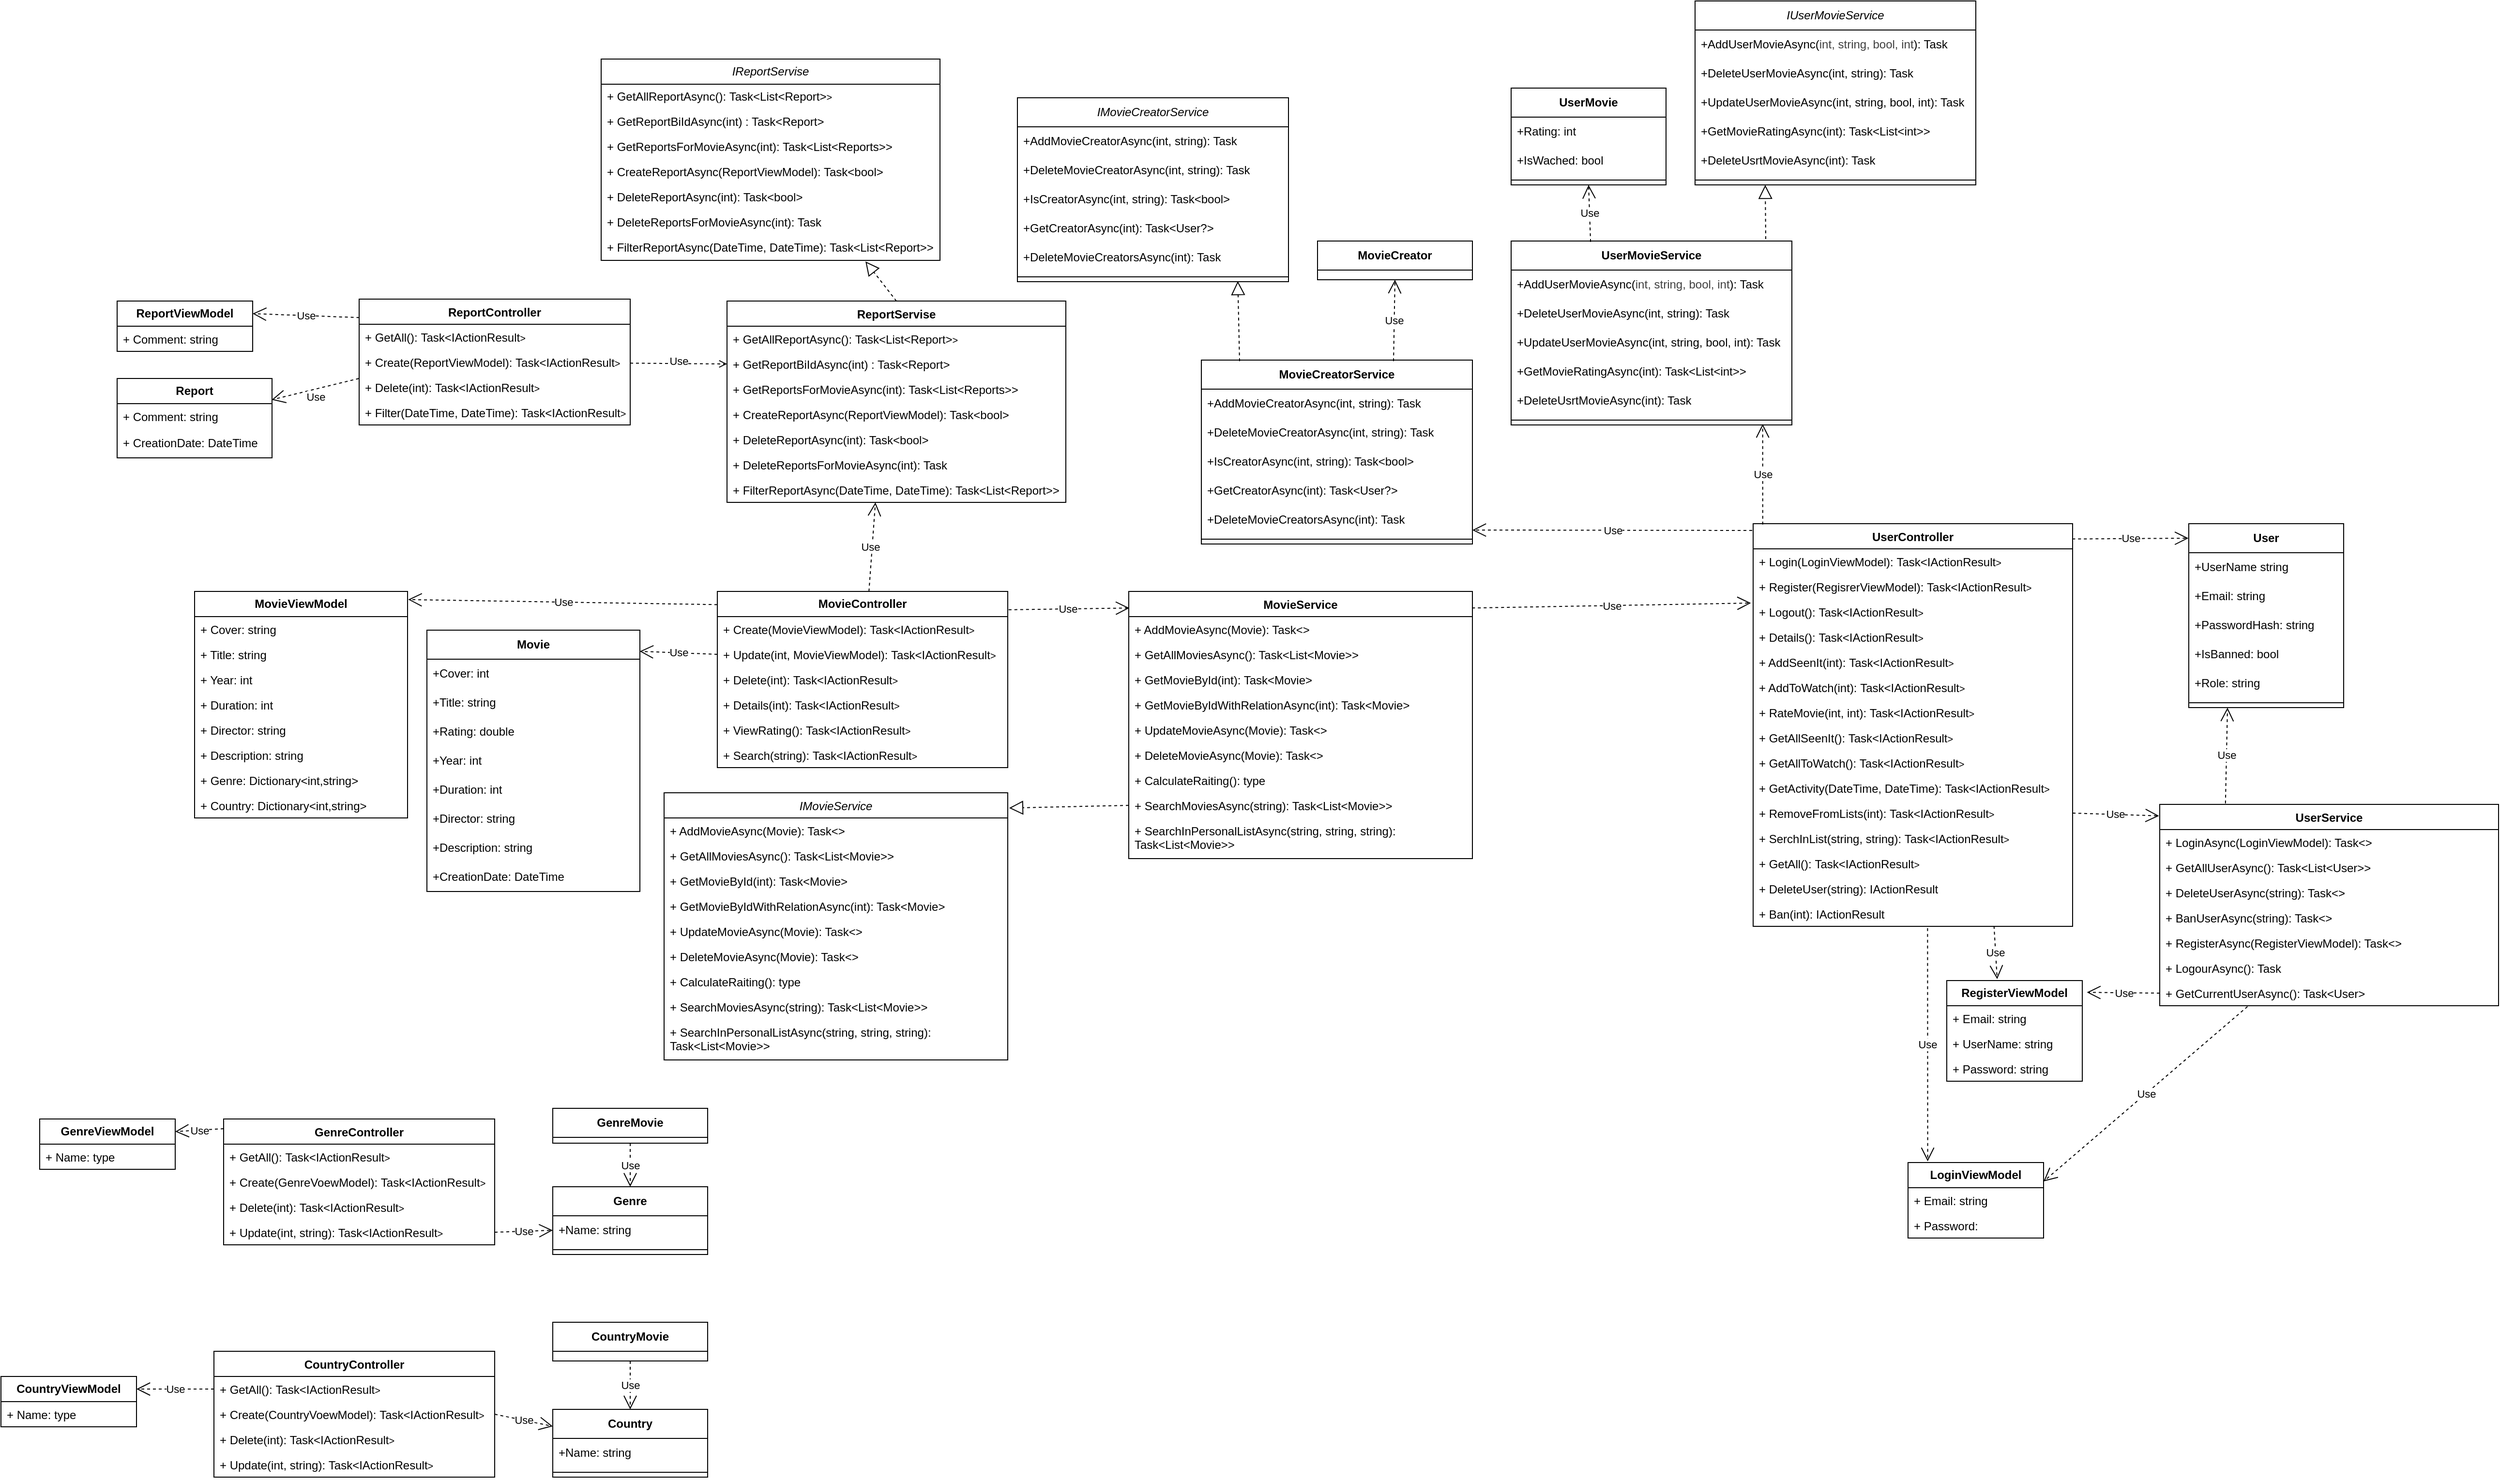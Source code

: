 <mxfile>
    <diagram id="dqAwI21ptG_BoxTXhNec" name="Page-1">
        <mxGraphModel dx="4988" dy="3433" grid="1" gridSize="10" guides="1" tooltips="1" connect="1" arrows="1" fold="1" page="1" pageScale="1" pageWidth="850" pageHeight="1100" math="0" shadow="0" adaptiveColors="simple">
            <root>
                <mxCell id="0"/>
                <mxCell id="1" parent="0"/>
                <mxCell id="2" value="&lt;b&gt;User&lt;/b&gt;" style="swimlane;fontStyle=0;childLayout=stackLayout;horizontal=1;startSize=30;horizontalStack=0;resizeParent=1;resizeParentMax=0;resizeLast=0;collapsible=1;marginBottom=0;whiteSpace=wrap;html=1;" parent="1" vertex="1">
                    <mxGeometry x="200" y="-110" width="160" height="190" as="geometry"/>
                </mxCell>
                <mxCell id="4" value="+UserName string" style="text;strokeColor=none;fillColor=none;align=left;verticalAlign=middle;spacingLeft=4;spacingRight=4;overflow=hidden;points=[[0,0.5],[1,0.5]];portConstraint=eastwest;rotatable=0;whiteSpace=wrap;html=1;" parent="2" vertex="1">
                    <mxGeometry y="30" width="160" height="30" as="geometry"/>
                </mxCell>
                <mxCell id="6" value="+Email: string" style="text;strokeColor=none;fillColor=none;align=left;verticalAlign=middle;spacingLeft=4;spacingRight=4;overflow=hidden;points=[[0,0.5],[1,0.5]];portConstraint=eastwest;rotatable=0;whiteSpace=wrap;html=1;" parent="2" vertex="1">
                    <mxGeometry y="60" width="160" height="30" as="geometry"/>
                </mxCell>
                <mxCell id="5" value="+PasswordHash: string" style="text;strokeColor=none;fillColor=none;align=left;verticalAlign=middle;spacingLeft=4;spacingRight=4;overflow=hidden;points=[[0,0.5],[1,0.5]];portConstraint=eastwest;rotatable=0;whiteSpace=wrap;html=1;" parent="2" vertex="1">
                    <mxGeometry y="90" width="160" height="30" as="geometry"/>
                </mxCell>
                <mxCell id="7" value="+IsBanned: bool" style="text;strokeColor=none;fillColor=none;align=left;verticalAlign=middle;spacingLeft=4;spacingRight=4;overflow=hidden;points=[[0,0.5],[1,0.5]];portConstraint=eastwest;rotatable=0;whiteSpace=wrap;html=1;" parent="2" vertex="1">
                    <mxGeometry y="120" width="160" height="30" as="geometry"/>
                </mxCell>
                <mxCell id="28" value="+Role: string" style="text;strokeColor=none;fillColor=none;align=left;verticalAlign=middle;spacingLeft=4;spacingRight=4;overflow=hidden;points=[[0,0.5],[1,0.5]];portConstraint=eastwest;rotatable=0;whiteSpace=wrap;html=1;" parent="2" vertex="1">
                    <mxGeometry y="150" width="160" height="30" as="geometry"/>
                </mxCell>
                <mxCell id="66" value="" style="line;strokeWidth=1;rotatable=0;dashed=0;labelPosition=right;align=left;verticalAlign=middle;spacingTop=0;spacingLeft=6;points=[];portConstraint=eastwest;" parent="2" vertex="1">
                    <mxGeometry y="180" width="160" height="10" as="geometry"/>
                </mxCell>
                <mxCell id="20" value="&lt;b&gt;UserMovie&lt;/b&gt;" style="swimlane;fontStyle=0;childLayout=stackLayout;horizontal=1;startSize=30;horizontalStack=0;resizeParent=1;resizeParentMax=0;resizeLast=0;collapsible=1;marginBottom=0;whiteSpace=wrap;html=1;" parent="1" vertex="1">
                    <mxGeometry x="-500" y="-560" width="160" height="100" as="geometry"/>
                </mxCell>
                <mxCell id="61" value="+Ra&lt;span style=&quot;background-color: transparent;&quot;&gt;ting: int&lt;/span&gt;" style="text;strokeColor=none;fillColor=none;align=left;verticalAlign=middle;spacingLeft=4;spacingRight=4;overflow=hidden;points=[[0,0.5],[1,0.5]];portConstraint=eastwest;rotatable=0;whiteSpace=wrap;html=1;" parent="20" vertex="1">
                    <mxGeometry y="30" width="160" height="30" as="geometry"/>
                </mxCell>
                <mxCell id="59" value="+IsWached: bool" style="text;strokeColor=none;fillColor=none;align=left;verticalAlign=middle;spacingLeft=4;spacingRight=4;overflow=hidden;points=[[0,0.5],[1,0.5]];portConstraint=eastwest;rotatable=0;whiteSpace=wrap;html=1;" parent="20" vertex="1">
                    <mxGeometry y="60" width="160" height="30" as="geometry"/>
                </mxCell>
                <mxCell id="84" value="" style="line;strokeWidth=1;rotatable=0;dashed=0;labelPosition=right;align=left;verticalAlign=middle;spacingTop=0;spacingLeft=6;points=[];portConstraint=eastwest;" parent="20" vertex="1">
                    <mxGeometry y="90" width="160" height="10" as="geometry"/>
                </mxCell>
                <mxCell id="33" value="&lt;b&gt;Genre&lt;/b&gt;" style="swimlane;fontStyle=0;childLayout=stackLayout;horizontal=1;startSize=30;horizontalStack=0;resizeParent=1;resizeParentMax=0;resizeLast=0;collapsible=1;marginBottom=0;whiteSpace=wrap;html=1;" parent="1" vertex="1">
                    <mxGeometry x="-1490" y="575" width="160" height="70" as="geometry"/>
                </mxCell>
                <mxCell id="35" value="+Name: string" style="text;strokeColor=none;fillColor=none;align=left;verticalAlign=middle;spacingLeft=4;spacingRight=4;overflow=hidden;points=[[0,0.5],[1,0.5]];portConstraint=eastwest;rotatable=0;whiteSpace=wrap;html=1;" parent="33" vertex="1">
                    <mxGeometry y="30" width="160" height="30" as="geometry"/>
                </mxCell>
                <mxCell id="91" value="" style="line;strokeWidth=1;rotatable=0;dashed=0;labelPosition=right;align=left;verticalAlign=middle;spacingTop=0;spacingLeft=6;points=[];portConstraint=eastwest;" parent="33" vertex="1">
                    <mxGeometry y="60" width="160" height="10" as="geometry"/>
                </mxCell>
                <mxCell id="98" value="&lt;b&gt;MovieController&lt;/b&gt;" style="swimlane;fontStyle=0;childLayout=stackLayout;horizontal=1;startSize=26;fillColor=none;horizontalStack=0;resizeParent=1;resizeParentMax=0;resizeLast=0;collapsible=1;marginBottom=0;whiteSpace=wrap;html=1;" parent="1" vertex="1">
                    <mxGeometry x="-1320" y="-40" width="300" height="182" as="geometry"/>
                </mxCell>
                <mxCell id="99" value="+ Create(MovieViewModel):&amp;nbsp;&lt;span style=&quot;color: rgb(0, 0, 0);&quot;&gt;Task&amp;lt;IActionResult&lt;/span&gt;&lt;span style=&quot;font-size: 10px;&quot;&gt;&amp;gt;&lt;/span&gt;" style="text;strokeColor=none;fillColor=none;align=left;verticalAlign=top;spacingLeft=4;spacingRight=4;overflow=hidden;rotatable=0;points=[[0,0.5],[1,0.5]];portConstraint=eastwest;whiteSpace=wrap;html=1;" parent="98" vertex="1">
                    <mxGeometry y="26" width="300" height="26" as="geometry"/>
                </mxCell>
                <mxCell id="101" value="+ Update(int,&amp;nbsp;&lt;span style=&quot;color: rgb(0, 0, 0);&quot;&gt;MovieViewModel&lt;/span&gt;):&amp;nbsp;&lt;span style=&quot;color: rgb(0, 0, 0);&quot;&gt;Task&amp;lt;IActionResult&lt;/span&gt;&lt;span style=&quot;font-size: 10px;&quot;&gt;&amp;gt;&lt;/span&gt;" style="text;strokeColor=none;fillColor=none;align=left;verticalAlign=top;spacingLeft=4;spacingRight=4;overflow=hidden;rotatable=0;points=[[0,0.5],[1,0.5]];portConstraint=eastwest;whiteSpace=wrap;html=1;" parent="98" vertex="1">
                    <mxGeometry y="52" width="300" height="26" as="geometry"/>
                </mxCell>
                <mxCell id="102" value="+ Delete&lt;span style=&quot;font-family: monospace; font-size: 0px; text-wrap-mode: nowrap;&quot;&gt;%3CmxGraphModel%3E%3Croot%3E%3CmxCell%20id%3D%220%22%2F%3E%3CmxCell%20id%3D%221%22%20parent%3D%220%22%2F%3E%3CmxCell%20id%3D%222%22%20value%3D%22%2B%20Update()%3A%20IActionResult%22%20style%3D%22text%3BstrokeColor%3Dnone%3BfillColor%3Dnone%3Balign%3Dleft%3BverticalAlign%3Dtop%3BspacingLeft%3D4%3BspacingRight%3D4%3Boverflow%3Dhidden%3Brotatable%3D0%3Bpoints%3D%5B%5B0%2C0.5%5D%2C%5B1%2C0.5%5D%5D%3BportConstraint%3Deastwest%3BwhiteSpace%3Dwrap%3Bhtml%3D1%3B%22%20vertex%3D%221%22%20parent%3D%221%22%3E%3CmxGeometry%20x%3D%22-800%22%20y%3D%22518%22%20width%3D%22160%22%20height%3D%2226%22%20as%3D%22geometry%22%2F%3E%3C%2FmxCell%3E%3C%2Froot%3E%3C%2FmxGraphModel%3E&lt;/span&gt;(int):&amp;nbsp;&lt;span style=&quot;color: rgb(0, 0, 0);&quot;&gt;Task&amp;lt;IActionResult&lt;/span&gt;&lt;span style=&quot;font-size: 10px;&quot;&gt;&amp;gt;&lt;/span&gt;" style="text;strokeColor=none;fillColor=none;align=left;verticalAlign=top;spacingLeft=4;spacingRight=4;overflow=hidden;rotatable=0;points=[[0,0.5],[1,0.5]];portConstraint=eastwest;whiteSpace=wrap;html=1;" parent="98" vertex="1">
                    <mxGeometry y="78" width="300" height="26" as="geometry"/>
                </mxCell>
                <mxCell id="237" value="+ Details&lt;span style=&quot;font-family: monospace; font-size: 0px; text-wrap-mode: nowrap;&quot;&gt;%3CmxGraphModel%3E%3Croot%3E%3CmxCell%20id%3D%220%22%2F%3E%3CmxCell%20id%3D%221%22%20parent%3D%220%22%2F%3E%3CmxCell%20id%3D%222%22%20value%3D%22%2B%20Update()%3A%20IActionResult%22%20style%3D%22text%3BstrokeColor%3Dnone%3BfillColor%3Dnone%3Balign%3Dleft%3BverticalAlign%3Dtop%3BspacingLeft%3D4%3BspacingRight%3D4%3Boverflow%3Dhidden%3Brotatable%3D0%3Bpoints%3D%5B%5B0%2C0.5%5D%2C%5B1%2C0.5%5D%5D%3BportConstraint%3Deastwest%3BwhiteSpace%3Dwrap%3Bhtml%3D1%3B%22%20vertex%3D%221%22%20parent%3D%221%22%3E%3CmxGeometry%20x%3D%22-800%22%20y%3D%22518%22%20width%3D%22160%22%20height%3D%2226%22%20as%3D%22geometry%22%2F%3E%3C%2FmxCell%3E%3C%2Froot%3E%3C%2FmxGraphModel%3E&lt;/span&gt;(int): Task&amp;lt;IActionResult&lt;span style=&quot;font-size: 10px;&quot;&gt;&amp;gt;&lt;/span&gt;" style="text;strokeColor=none;fillColor=none;align=left;verticalAlign=top;spacingLeft=4;spacingRight=4;overflow=hidden;rotatable=0;points=[[0,0.5],[1,0.5]];portConstraint=eastwest;whiteSpace=wrap;html=1;" parent="98" vertex="1">
                    <mxGeometry y="104" width="300" height="26" as="geometry"/>
                </mxCell>
                <mxCell id="103" value="+ ViewRating():&amp;nbsp;&lt;span style=&quot;color: rgb(0, 0, 0);&quot;&gt;Task&amp;lt;IActionResult&lt;/span&gt;&lt;span style=&quot;font-size: 10px;&quot;&gt;&amp;gt;&lt;/span&gt;" style="text;strokeColor=none;fillColor=none;align=left;verticalAlign=top;spacingLeft=4;spacingRight=4;overflow=hidden;rotatable=0;points=[[0,0.5],[1,0.5]];portConstraint=eastwest;whiteSpace=wrap;html=1;" parent="98" vertex="1">
                    <mxGeometry y="130" width="300" height="26" as="geometry"/>
                </mxCell>
                <mxCell id="104" value="+ Search(string):&amp;nbsp;&lt;span style=&quot;color: rgb(0, 0, 0);&quot;&gt;Task&amp;lt;IActionResult&lt;/span&gt;&lt;span style=&quot;font-size: 10px;&quot;&gt;&amp;gt;&lt;/span&gt;" style="text;strokeColor=none;fillColor=none;align=left;verticalAlign=top;spacingLeft=4;spacingRight=4;overflow=hidden;rotatable=0;points=[[0,0.5],[1,0.5]];portConstraint=eastwest;whiteSpace=wrap;html=1;" parent="98" vertex="1">
                    <mxGeometry y="156" width="300" height="26" as="geometry"/>
                </mxCell>
                <mxCell id="105" value="&lt;b&gt;MovieViewModel&lt;/b&gt;" style="swimlane;fontStyle=0;childLayout=stackLayout;horizontal=1;startSize=26;fillColor=none;horizontalStack=0;resizeParent=1;resizeParentMax=0;resizeLast=0;collapsible=1;marginBottom=0;whiteSpace=wrap;html=1;" parent="1" vertex="1">
                    <mxGeometry x="-1860" y="-40" width="220" height="234" as="geometry"/>
                </mxCell>
                <mxCell id="106" value="+ Cover: string" style="text;strokeColor=none;fillColor=none;align=left;verticalAlign=top;spacingLeft=4;spacingRight=4;overflow=hidden;rotatable=0;points=[[0,0.5],[1,0.5]];portConstraint=eastwest;whiteSpace=wrap;html=1;" parent="105" vertex="1">
                    <mxGeometry y="26" width="220" height="26" as="geometry"/>
                </mxCell>
                <mxCell id="107" value="+ Title: string" style="text;strokeColor=none;fillColor=none;align=left;verticalAlign=top;spacingLeft=4;spacingRight=4;overflow=hidden;rotatable=0;points=[[0,0.5],[1,0.5]];portConstraint=eastwest;whiteSpace=wrap;html=1;" parent="105" vertex="1">
                    <mxGeometry y="52" width="220" height="26" as="geometry"/>
                </mxCell>
                <mxCell id="108" value="+ Year: int" style="text;strokeColor=none;fillColor=none;align=left;verticalAlign=top;spacingLeft=4;spacingRight=4;overflow=hidden;rotatable=0;points=[[0,0.5],[1,0.5]];portConstraint=eastwest;whiteSpace=wrap;html=1;" parent="105" vertex="1">
                    <mxGeometry y="78" width="220" height="26" as="geometry"/>
                </mxCell>
                <mxCell id="112" value="+ Duration: int" style="text;strokeColor=none;fillColor=none;align=left;verticalAlign=top;spacingLeft=4;spacingRight=4;overflow=hidden;rotatable=0;points=[[0,0.5],[1,0.5]];portConstraint=eastwest;whiteSpace=wrap;html=1;" parent="105" vertex="1">
                    <mxGeometry y="104" width="220" height="26" as="geometry"/>
                </mxCell>
                <mxCell id="113" value="+ Director: string" style="text;strokeColor=none;fillColor=none;align=left;verticalAlign=top;spacingLeft=4;spacingRight=4;overflow=hidden;rotatable=0;points=[[0,0.5],[1,0.5]];portConstraint=eastwest;whiteSpace=wrap;html=1;" parent="105" vertex="1">
                    <mxGeometry y="130" width="220" height="26" as="geometry"/>
                </mxCell>
                <mxCell id="114" value="+ Description: string" style="text;strokeColor=none;fillColor=none;align=left;verticalAlign=top;spacingLeft=4;spacingRight=4;overflow=hidden;rotatable=0;points=[[0,0.5],[1,0.5]];portConstraint=eastwest;whiteSpace=wrap;html=1;" parent="105" vertex="1">
                    <mxGeometry y="156" width="220" height="26" as="geometry"/>
                </mxCell>
                <mxCell id="116" value="+ Genre: Dictionary&amp;lt;int,string&amp;gt;" style="text;strokeColor=none;fillColor=none;align=left;verticalAlign=top;spacingLeft=4;spacingRight=4;overflow=hidden;rotatable=0;points=[[0,0.5],[1,0.5]];portConstraint=eastwest;whiteSpace=wrap;html=1;" parent="105" vertex="1">
                    <mxGeometry y="182" width="220" height="26" as="geometry"/>
                </mxCell>
                <mxCell id="117" value="+ Country: Dictionary&amp;lt;int,string&amp;gt;" style="text;strokeColor=none;fillColor=none;align=left;verticalAlign=top;spacingLeft=4;spacingRight=4;overflow=hidden;rotatable=0;points=[[0,0.5],[1,0.5]];portConstraint=eastwest;whiteSpace=wrap;html=1;" parent="105" vertex="1">
                    <mxGeometry y="208" width="220" height="26" as="geometry"/>
                </mxCell>
                <mxCell id="115" value="Use" style="endArrow=open;endSize=12;dashed=1;html=1;exitX=0;exitY=0.075;exitDx=0;exitDy=0;exitPerimeter=0;entryX=1.003;entryY=0.036;entryDx=0;entryDy=0;entryPerimeter=0;" parent="1" source="98" target="105" edge="1">
                    <mxGeometry width="160" relative="1" as="geometry">
                        <mxPoint x="-880" y="370" as="sourcePoint"/>
                        <mxPoint x="-720" y="370" as="targetPoint"/>
                    </mxGeometry>
                </mxCell>
                <mxCell id="120" value="&lt;b&gt;GenreViewModel&lt;/b&gt;" style="swimlane;fontStyle=0;childLayout=stackLayout;horizontal=1;startSize=26;fillColor=none;horizontalStack=0;resizeParent=1;resizeParentMax=0;resizeLast=0;collapsible=1;marginBottom=0;whiteSpace=wrap;html=1;" parent="1" vertex="1">
                    <mxGeometry x="-2020" y="505" width="140" height="52" as="geometry"/>
                </mxCell>
                <mxCell id="121" value="+ Name: type" style="text;strokeColor=none;fillColor=none;align=left;verticalAlign=top;spacingLeft=4;spacingRight=4;overflow=hidden;rotatable=0;points=[[0,0.5],[1,0.5]];portConstraint=eastwest;whiteSpace=wrap;html=1;" parent="120" vertex="1">
                    <mxGeometry y="26" width="140" height="26" as="geometry"/>
                </mxCell>
                <mxCell id="124" value="GenreController" style="swimlane;fontStyle=1;align=center;verticalAlign=top;childLayout=stackLayout;horizontal=1;startSize=26;horizontalStack=0;resizeParent=1;resizeParentMax=0;resizeLast=0;collapsible=1;marginBottom=0;whiteSpace=wrap;html=1;" parent="1" vertex="1">
                    <mxGeometry x="-1830" y="505" width="280" height="130" as="geometry"/>
                </mxCell>
                <mxCell id="129" value="+ GetAll():&amp;nbsp;&lt;span style=&quot;color: rgb(0, 0, 0);&quot;&gt;Task&amp;lt;IActionResult&lt;/span&gt;&lt;span style=&quot;font-size: 10px;&quot;&gt;&amp;gt;&lt;/span&gt;" style="text;strokeColor=none;fillColor=none;align=left;verticalAlign=top;spacingLeft=4;spacingRight=4;overflow=hidden;rotatable=0;points=[[0,0.5],[1,0.5]];portConstraint=eastwest;whiteSpace=wrap;html=1;" parent="124" vertex="1">
                    <mxGeometry y="26" width="280" height="26" as="geometry"/>
                </mxCell>
                <mxCell id="127" value="+ Create(GenreVoewModel):&amp;nbsp;&lt;span style=&quot;color: rgb(0, 0, 0);&quot;&gt;Task&amp;lt;IActionResult&lt;/span&gt;&lt;span style=&quot;font-size: 10px;&quot;&gt;&amp;gt;&lt;/span&gt;" style="text;strokeColor=none;fillColor=none;align=left;verticalAlign=top;spacingLeft=4;spacingRight=4;overflow=hidden;rotatable=0;points=[[0,0.5],[1,0.5]];portConstraint=eastwest;whiteSpace=wrap;html=1;" parent="124" vertex="1">
                    <mxGeometry y="52" width="280" height="26" as="geometry"/>
                </mxCell>
                <mxCell id="130" value="+ Delete(int):&amp;nbsp;&lt;span style=&quot;color: rgb(0, 0, 0);&quot;&gt;Task&amp;lt;IActionResult&lt;/span&gt;&lt;span style=&quot;font-size: 10px;&quot;&gt;&amp;gt;&lt;/span&gt;" style="text;strokeColor=none;fillColor=none;align=left;verticalAlign=top;spacingLeft=4;spacingRight=4;overflow=hidden;rotatable=0;points=[[0,0.5],[1,0.5]];portConstraint=eastwest;whiteSpace=wrap;html=1;" parent="124" vertex="1">
                    <mxGeometry y="78" width="280" height="26" as="geometry"/>
                </mxCell>
                <mxCell id="131" value="+ Update(int, string):&amp;nbsp;&lt;span style=&quot;color: rgb(0, 0, 0);&quot;&gt;Task&amp;lt;IActionResult&lt;/span&gt;&lt;span style=&quot;font-size: 10px;&quot;&gt;&amp;gt;&lt;/span&gt;" style="text;strokeColor=none;fillColor=none;align=left;verticalAlign=top;spacingLeft=4;spacingRight=4;overflow=hidden;rotatable=0;points=[[0,0.5],[1,0.5]];portConstraint=eastwest;whiteSpace=wrap;html=1;" parent="124" vertex="1">
                    <mxGeometry y="104" width="280" height="26" as="geometry"/>
                </mxCell>
                <mxCell id="132" value="Use" style="endArrow=open;endSize=12;dashed=1;html=1;exitX=1;exitY=0.5;exitDx=0;exitDy=0;entryX=0;entryY=0.5;entryDx=0;entryDy=0;" parent="1" source="131" target="35" edge="1">
                    <mxGeometry width="160" relative="1" as="geometry">
                        <mxPoint x="-860" y="735" as="sourcePoint"/>
                        <mxPoint x="-700" y="735" as="targetPoint"/>
                    </mxGeometry>
                </mxCell>
                <mxCell id="134" value="Use" style="endArrow=open;endSize=12;dashed=1;html=1;exitX=0;exitY=0.077;exitDx=0;exitDy=0;exitPerimeter=0;entryX=1;entryY=0.25;entryDx=0;entryDy=0;" parent="1" source="124" target="120" edge="1">
                    <mxGeometry width="160" relative="1" as="geometry">
                        <mxPoint x="-979" y="781" as="sourcePoint"/>
                        <mxPoint x="-920" y="655" as="targetPoint"/>
                    </mxGeometry>
                </mxCell>
                <mxCell id="136" value="&lt;b&gt;Country&lt;/b&gt;" style="swimlane;fontStyle=0;childLayout=stackLayout;horizontal=1;startSize=30;horizontalStack=0;resizeParent=1;resizeParentMax=0;resizeLast=0;collapsible=1;marginBottom=0;whiteSpace=wrap;html=1;" parent="1" vertex="1">
                    <mxGeometry x="-1490" y="805" width="160" height="70" as="geometry"/>
                </mxCell>
                <mxCell id="137" value="+Name: string" style="text;strokeColor=none;fillColor=none;align=left;verticalAlign=middle;spacingLeft=4;spacingRight=4;overflow=hidden;points=[[0,0.5],[1,0.5]];portConstraint=eastwest;rotatable=0;whiteSpace=wrap;html=1;" parent="136" vertex="1">
                    <mxGeometry y="30" width="160" height="30" as="geometry"/>
                </mxCell>
                <mxCell id="138" value="" style="line;strokeWidth=1;rotatable=0;dashed=0;labelPosition=right;align=left;verticalAlign=middle;spacingTop=0;spacingLeft=6;points=[];portConstraint=eastwest;" parent="136" vertex="1">
                    <mxGeometry y="60" width="160" height="10" as="geometry"/>
                </mxCell>
                <mxCell id="139" value="&lt;b&gt;CountryViewModel&lt;/b&gt;" style="swimlane;fontStyle=0;childLayout=stackLayout;horizontal=1;startSize=26;fillColor=none;horizontalStack=0;resizeParent=1;resizeParentMax=0;resizeLast=0;collapsible=1;marginBottom=0;whiteSpace=wrap;html=1;" parent="1" vertex="1">
                    <mxGeometry x="-2060" y="771" width="140" height="52" as="geometry"/>
                </mxCell>
                <mxCell id="140" value="+ Name: type" style="text;strokeColor=none;fillColor=none;align=left;verticalAlign=top;spacingLeft=4;spacingRight=4;overflow=hidden;rotatable=0;points=[[0,0.5],[1,0.5]];portConstraint=eastwest;whiteSpace=wrap;html=1;" parent="139" vertex="1">
                    <mxGeometry y="26" width="140" height="26" as="geometry"/>
                </mxCell>
                <mxCell id="141" value="CountryController" style="swimlane;fontStyle=1;align=center;verticalAlign=top;childLayout=stackLayout;horizontal=1;startSize=26;horizontalStack=0;resizeParent=1;resizeParentMax=0;resizeLast=0;collapsible=1;marginBottom=0;whiteSpace=wrap;html=1;" parent="1" vertex="1">
                    <mxGeometry x="-1840" y="745" width="290" height="130" as="geometry"/>
                </mxCell>
                <mxCell id="143" value="+ GetAll():&amp;nbsp;&lt;span style=&quot;color: rgb(0, 0, 0);&quot;&gt;Task&amp;lt;IActionResult&lt;/span&gt;&lt;span style=&quot;font-size: 10px;&quot;&gt;&amp;gt;&lt;/span&gt;" style="text;strokeColor=none;fillColor=none;align=left;verticalAlign=top;spacingLeft=4;spacingRight=4;overflow=hidden;rotatable=0;points=[[0,0.5],[1,0.5]];portConstraint=eastwest;whiteSpace=wrap;html=1;" parent="141" vertex="1">
                    <mxGeometry y="26" width="290" height="26" as="geometry"/>
                </mxCell>
                <mxCell id="142" value="+ Create(CountryVoewModel):&amp;nbsp;&lt;span style=&quot;color: rgb(0, 0, 0);&quot;&gt;Task&amp;lt;IActionResult&lt;/span&gt;&lt;span style=&quot;font-size: 10px;&quot;&gt;&amp;gt;&lt;/span&gt;" style="text;strokeColor=none;fillColor=none;align=left;verticalAlign=top;spacingLeft=4;spacingRight=4;overflow=hidden;rotatable=0;points=[[0,0.5],[1,0.5]];portConstraint=eastwest;whiteSpace=wrap;html=1;" parent="141" vertex="1">
                    <mxGeometry y="52" width="290" height="26" as="geometry"/>
                </mxCell>
                <mxCell id="144" value="+ Delete(int):&amp;nbsp;&lt;span style=&quot;color: rgb(0, 0, 0);&quot;&gt;Task&amp;lt;IActionResult&lt;/span&gt;&lt;span style=&quot;font-size: 10px;&quot;&gt;&amp;gt;&lt;/span&gt;" style="text;strokeColor=none;fillColor=none;align=left;verticalAlign=top;spacingLeft=4;spacingRight=4;overflow=hidden;rotatable=0;points=[[0,0.5],[1,0.5]];portConstraint=eastwest;whiteSpace=wrap;html=1;" parent="141" vertex="1">
                    <mxGeometry y="78" width="290" height="26" as="geometry"/>
                </mxCell>
                <mxCell id="145" value="+ Update(int, string):&amp;nbsp;&lt;span style=&quot;color: rgb(0, 0, 0);&quot;&gt;Task&amp;lt;IActionResult&lt;/span&gt;&lt;span style=&quot;font-size: 10px;&quot;&gt;&amp;gt;&lt;/span&gt;" style="text;strokeColor=none;fillColor=none;align=left;verticalAlign=top;spacingLeft=4;spacingRight=4;overflow=hidden;rotatable=0;points=[[0,0.5],[1,0.5]];portConstraint=eastwest;whiteSpace=wrap;html=1;" parent="141" vertex="1">
                    <mxGeometry y="104" width="290" height="26" as="geometry"/>
                </mxCell>
                <mxCell id="146" value="Use" style="endArrow=open;endSize=12;dashed=1;html=1;exitX=1;exitY=0.5;exitDx=0;exitDy=0;entryX=0;entryY=0.25;entryDx=0;entryDy=0;" parent="1" source="142" target="136" edge="1">
                    <mxGeometry width="160" relative="1" as="geometry">
                        <mxPoint x="-650" y="829" as="sourcePoint"/>
                        <mxPoint x="-490" y="829" as="targetPoint"/>
                    </mxGeometry>
                </mxCell>
                <mxCell id="147" value="Use" style="endArrow=open;endSize=12;dashed=1;html=1;exitX=0;exitY=0.5;exitDx=0;exitDy=0;entryX=1;entryY=0.25;entryDx=0;entryDy=0;" parent="1" source="143" target="139" edge="1">
                    <mxGeometry width="160" relative="1" as="geometry">
                        <mxPoint x="-769" y="875" as="sourcePoint"/>
                        <mxPoint x="-200" y="669" as="targetPoint"/>
                    </mxGeometry>
                </mxCell>
                <mxCell id="148" value="&lt;b&gt;LoginViewModel&lt;/b&gt;" style="swimlane;fontStyle=0;childLayout=stackLayout;horizontal=1;startSize=26;fillColor=none;horizontalStack=0;resizeParent=1;resizeParentMax=0;resizeLast=0;collapsible=1;marginBottom=0;whiteSpace=wrap;html=1;" parent="1" vertex="1">
                    <mxGeometry x="-90" y="550" width="140" height="78" as="geometry"/>
                </mxCell>
                <mxCell id="149" value="+ Email: string" style="text;strokeColor=none;fillColor=none;align=left;verticalAlign=top;spacingLeft=4;spacingRight=4;overflow=hidden;rotatable=0;points=[[0,0.5],[1,0.5]];portConstraint=eastwest;whiteSpace=wrap;html=1;" parent="148" vertex="1">
                    <mxGeometry y="26" width="140" height="26" as="geometry"/>
                </mxCell>
                <mxCell id="150" value="+ Password:&amp;nbsp;" style="text;strokeColor=none;fillColor=none;align=left;verticalAlign=top;spacingLeft=4;spacingRight=4;overflow=hidden;rotatable=0;points=[[0,0.5],[1,0.5]];portConstraint=eastwest;whiteSpace=wrap;html=1;" parent="148" vertex="1">
                    <mxGeometry y="52" width="140" height="26" as="geometry"/>
                </mxCell>
                <mxCell id="152" value="&lt;b&gt;RegisterViewModel&lt;/b&gt;" style="swimlane;fontStyle=0;childLayout=stackLayout;horizontal=1;startSize=26;fillColor=none;horizontalStack=0;resizeParent=1;resizeParentMax=0;resizeLast=0;collapsible=1;marginBottom=0;whiteSpace=wrap;html=1;" parent="1" vertex="1">
                    <mxGeometry x="-50" y="362" width="140" height="104" as="geometry"/>
                </mxCell>
                <mxCell id="153" value="+ Email: string&amp;nbsp;" style="text;strokeColor=none;fillColor=none;align=left;verticalAlign=top;spacingLeft=4;spacingRight=4;overflow=hidden;rotatable=0;points=[[0,0.5],[1,0.5]];portConstraint=eastwest;whiteSpace=wrap;html=1;" parent="152" vertex="1">
                    <mxGeometry y="26" width="140" height="26" as="geometry"/>
                </mxCell>
                <mxCell id="154" value="+ UserName: string" style="text;strokeColor=none;fillColor=none;align=left;verticalAlign=top;spacingLeft=4;spacingRight=4;overflow=hidden;rotatable=0;points=[[0,0.5],[1,0.5]];portConstraint=eastwest;whiteSpace=wrap;html=1;" parent="152" vertex="1">
                    <mxGeometry y="52" width="140" height="26" as="geometry"/>
                </mxCell>
                <mxCell id="155" value="+ Password: string" style="text;strokeColor=none;fillColor=none;align=left;verticalAlign=top;spacingLeft=4;spacingRight=4;overflow=hidden;rotatable=0;points=[[0,0.5],[1,0.5]];portConstraint=eastwest;whiteSpace=wrap;html=1;" parent="152" vertex="1">
                    <mxGeometry y="78" width="140" height="26" as="geometry"/>
                </mxCell>
                <mxCell id="156" value="UserController" style="swimlane;fontStyle=1;align=center;verticalAlign=top;childLayout=stackLayout;horizontal=1;startSize=26;horizontalStack=0;resizeParent=1;resizeParentMax=0;resizeLast=0;collapsible=1;marginBottom=0;whiteSpace=wrap;html=1;" parent="1" vertex="1">
                    <mxGeometry x="-250" y="-110" width="330" height="416" as="geometry"/>
                </mxCell>
                <mxCell id="160" value="+ Login(LoginViewModel):&amp;nbsp;&lt;span style=&quot;font-family: monospace; font-size: 0px; text-wrap-mode: nowrap;&quot;&gt;%3CmxGraphModel%3E%3Croot%3E%3CmxCell%20id%3D%220%22%2F%3E%3CmxCell%20id%3D%221%22%20parent%3D%220%22%2F%3E%3CmxCell%20id%3D%222%22%20value%3D%22%2B%20Logout()%3A%20IActionResult%22%20style%3D%22text%3BstrokeColor%3Dnone%3BfillColor%3Dnone%3Balign%3Dleft%3BverticalAlign%3Dtop%3BspacingLeft%3D4%3BspacingRight%3D4%3Boverflow%3Dhidden%3Brotatable%3D0%3Bpoints%3D%5B%5B0%2C0.5%5D%2C%5B1%2C0.5%5D%5D%3BportConstraint%3Deastwest%3BwhiteSpace%3Dwrap%3Bhtml%3D1%3B%22%20vertex%3D%221%22%20parent%3D%221%22%3E%3CmxGeometry%20x%3D%22-240%22%20y%3D%2284%22%20width%3D%22260%22%20height%3D%2226%22%20as%3D%22geometry%22%2F%3E%3C%2FmxCell%3E%3C%2Froot%3E%3C%2FmxGraphModel%3E&lt;/span&gt;&lt;span style=&quot;color: rgb(0, 0, 0);&quot;&gt;Task&amp;lt;IActionResult&lt;/span&gt;&lt;span style=&quot;font-size: 10px;&quot;&gt;&amp;gt;&lt;/span&gt;" style="text;strokeColor=none;fillColor=none;align=left;verticalAlign=top;spacingLeft=4;spacingRight=4;overflow=hidden;rotatable=0;points=[[0,0.5],[1,0.5]];portConstraint=eastwest;whiteSpace=wrap;html=1;" parent="156" vertex="1">
                    <mxGeometry y="26" width="330" height="26" as="geometry"/>
                </mxCell>
                <mxCell id="159" value="+ Register(RegisrerViewModel):&amp;nbsp;&lt;span style=&quot;color: rgb(0, 0, 0);&quot;&gt;Task&amp;lt;IActionResult&lt;/span&gt;&lt;span style=&quot;font-size: 10px;&quot;&gt;&amp;gt;&lt;/span&gt;" style="text;strokeColor=none;fillColor=none;align=left;verticalAlign=top;spacingLeft=4;spacingRight=4;overflow=hidden;rotatable=0;points=[[0,0.5],[1,0.5]];portConstraint=eastwest;whiteSpace=wrap;html=1;" parent="156" vertex="1">
                    <mxGeometry y="52" width="330" height="26" as="geometry"/>
                </mxCell>
                <mxCell id="168" value="+ Logout():&amp;nbsp;&lt;span style=&quot;color: rgb(0, 0, 0);&quot;&gt;Task&amp;lt;IActionResult&lt;/span&gt;&lt;span style=&quot;font-size: 10px;&quot;&gt;&amp;gt;&lt;/span&gt;" style="text;strokeColor=none;fillColor=none;align=left;verticalAlign=top;spacingLeft=4;spacingRight=4;overflow=hidden;rotatable=0;points=[[0,0.5],[1,0.5]];portConstraint=eastwest;whiteSpace=wrap;html=1;" parent="156" vertex="1">
                    <mxGeometry y="78" width="330" height="26" as="geometry"/>
                </mxCell>
                <mxCell id="238" value="+ Details():&amp;nbsp;&lt;span style=&quot;color: rgb(0, 0, 0);&quot;&gt;Task&amp;lt;IActionResult&lt;/span&gt;&lt;span style=&quot;font-size: 10px;&quot;&gt;&amp;gt;&lt;/span&gt;" style="text;strokeColor=none;fillColor=none;align=left;verticalAlign=top;spacingLeft=4;spacingRight=4;overflow=hidden;rotatable=0;points=[[0,0.5],[1,0.5]];portConstraint=eastwest;whiteSpace=wrap;html=1;" parent="156" vertex="1">
                    <mxGeometry y="104" width="330" height="26" as="geometry"/>
                </mxCell>
                <mxCell id="167" value="+ AddSeenIt(int):&amp;nbsp;&lt;span style=&quot;color: rgb(0, 0, 0);&quot;&gt;Task&amp;lt;IActionResult&lt;/span&gt;&lt;span style=&quot;font-size: 10px;&quot;&gt;&amp;gt;&lt;/span&gt;" style="text;strokeColor=none;fillColor=none;align=left;verticalAlign=top;spacingLeft=4;spacingRight=4;overflow=hidden;rotatable=0;points=[[0,0.5],[1,0.5]];portConstraint=eastwest;whiteSpace=wrap;html=1;" parent="156" vertex="1">
                    <mxGeometry y="130" width="330" height="26" as="geometry"/>
                </mxCell>
                <mxCell id="166" value="+ AddToWatch(int):&amp;nbsp;&lt;span style=&quot;color: rgb(0, 0, 0);&quot;&gt;Task&amp;lt;IActionResult&lt;/span&gt;&lt;span style=&quot;font-size: 10px;&quot;&gt;&amp;gt;&lt;/span&gt;" style="text;strokeColor=none;fillColor=none;align=left;verticalAlign=top;spacingLeft=4;spacingRight=4;overflow=hidden;rotatable=0;points=[[0,0.5],[1,0.5]];portConstraint=eastwest;whiteSpace=wrap;html=1;" parent="156" vertex="1">
                    <mxGeometry y="156" width="330" height="26" as="geometry"/>
                </mxCell>
                <mxCell id="239" value="+ RateMovie(int, int):&amp;nbsp;&lt;span style=&quot;color: rgb(0, 0, 0);&quot;&gt;Task&amp;lt;IActionResult&lt;/span&gt;&lt;span style=&quot;font-size: 10px;&quot;&gt;&amp;gt;&lt;/span&gt;" style="text;strokeColor=none;fillColor=none;align=left;verticalAlign=top;spacingLeft=4;spacingRight=4;overflow=hidden;rotatable=0;points=[[0,0.5],[1,0.5]];portConstraint=eastwest;whiteSpace=wrap;html=1;" parent="156" vertex="1">
                    <mxGeometry y="182" width="330" height="26" as="geometry"/>
                </mxCell>
                <mxCell id="162" value="+ GetAllSeenIt():&amp;nbsp;&lt;span style=&quot;font-family: monospace; font-size: 0px; text-wrap-mode: nowrap;&quot;&gt;%3CmxGraphModel%3E%3Croot%3E%3CmxCell%20id%3D%220%22%2F%3E%3CmxCell%20id%3D%221%22%20parent%3D%220%22%2F%3E%3CmxCell%20id%3D%222%22%20value%3D%22%2B%20RateMovie(int%2C%20int)%3A%26amp%3Bnbsp%3B%26lt%3Bspan%20style%3D%26quot%3Bcolor%3A%20rgb(0%2C%200%2C%200)%3B%26quot%3B%26gt%3BTask%26amp%3Blt%3BIActionResult%26lt%3B%2Fspan%26gt%3B%26lt%3Bspan%20style%3D%26quot%3Bfont-size%3A%2010px%3B%26quot%3B%26gt%3B%26amp%3Bgt%3B%26lt%3B%2Fspan%26gt%3B%22%20style%3D%22text%3BstrokeColor%3Dnone%3BfillColor%3Dnone%3Balign%3Dleft%3BverticalAlign%3Dtop%3BspacingLeft%3D4%3BspacingRight%3D4%3Boverflow%3Dhidden%3Brotatable%3D0%3Bpoints%3D%5B%5B0%2C0.5%5D%2C%5B1%2C0.5%5D%5D%3BportConstraint%3Deastwest%3BwhiteSpace%3Dwrap%3Bhtml%3D1%3B%22%20vertex%3D%221%22%20parent%3D%221%22%3E%3CmxGeometry%20x%3D%22-240%22%20y%3D%22188%22%20width%3D%22300%22%20height%3D%2226%22%20as%3D%22geometry%22%2F%3E%3C%2FmxCell%3E%3C%2Froot%3E%3C%2FmxGraphModel%3E&lt;/span&gt;&lt;span style=&quot;color: rgb(0, 0, 0);&quot;&gt;Task&amp;lt;IActionResult&lt;/span&gt;&lt;span style=&quot;font-size: 10px;&quot;&gt;&amp;gt;&lt;/span&gt;" style="text;strokeColor=none;fillColor=none;align=left;verticalAlign=top;spacingLeft=4;spacingRight=4;overflow=hidden;rotatable=0;points=[[0,0.5],[1,0.5]];portConstraint=eastwest;whiteSpace=wrap;html=1;" parent="156" vertex="1">
                    <mxGeometry y="208" width="330" height="26" as="geometry"/>
                </mxCell>
                <mxCell id="243" value="+ GetAllToWatch():&amp;nbsp;&lt;span style=&quot;font-family: monospace; font-size: 0px; text-wrap-mode: nowrap;&quot;&gt;%3CmxGraphModel%3E%3Croot%3E%3CmxCell%20id%3D%220%22%2F%3E%3CmxCell%20id%3D%221%22%20parent%3D%220%22%2F%3E%3CmxCell%20id%3D%222%22%20value%3D%22%2B%20RateMovie(int%2C%20int)%3A%26amp%3Bnbsp%3B%26lt%3Bspan%20style%3D%26quot%3Bcolor%3A%20rgb(0%2C%200%2C%200)%3B%26quot%3B%26gt%3BTask%26amp%3Blt%3BIActionResult%26lt%3B%2Fspan%26gt%3B%26lt%3Bspan%20style%3D%26quot%3Bfont-size%3A%2010px%3B%26quot%3B%26gt%3B%26amp%3Bgt%3B%26lt%3B%2Fspan%26gt%3B%22%20style%3D%22text%3BstrokeColor%3Dnone%3BfillColor%3Dnone%3Balign%3Dleft%3BverticalAlign%3Dtop%3BspacingLeft%3D4%3BspacingRight%3D4%3Boverflow%3Dhidden%3Brotatable%3D0%3Bpoints%3D%5B%5B0%2C0.5%5D%2C%5B1%2C0.5%5D%5D%3BportConstraint%3Deastwest%3BwhiteSpace%3Dwrap%3Bhtml%3D1%3B%22%20vertex%3D%221%22%20parent%3D%221%22%3E%3CmxGeometry%20x%3D%22-240%22%20y%3D%22188%22%20width%3D%22300%22%20height%3D%2226%22%20as%3D%22geometry%22%2F%3E%3C%2FmxCell%3E%3C%2Froot%3E%3C%2FmxGraphModel%3E&lt;/span&gt;&lt;span style=&quot;color: rgb(0, 0, 0);&quot;&gt;Task&amp;lt;IActionResult&lt;/span&gt;&lt;span style=&quot;font-size: 10px;&quot;&gt;&amp;gt;&lt;/span&gt;" style="text;strokeColor=none;fillColor=none;align=left;verticalAlign=top;spacingLeft=4;spacingRight=4;overflow=hidden;rotatable=0;points=[[0,0.5],[1,0.5]];portConstraint=eastwest;whiteSpace=wrap;html=1;" parent="156" vertex="1">
                    <mxGeometry y="234" width="330" height="26" as="geometry"/>
                </mxCell>
                <mxCell id="242" value="+ GetActivity(DateTime, DateTime):&amp;nbsp;&lt;span style=&quot;font-family: monospace; font-size: 0px; text-wrap-mode: nowrap;&quot;&gt;%3CmxGraphModel%3E%3Croot%3E%3CmxCell%20id%3D%220%22%2F%3E%3CmxCell%20id%3D%221%22%20parent%3D%220%22%2F%3E%3CmxCell%20id%3D%222%22%20value%3D%22%2B%20RateMovie(int%2C%20int)%3A%26amp%3Bnbsp%3B%26lt%3Bspan%20style%3D%26quot%3Bcolor%3A%20rgb(0%2C%200%2C%200)%3B%26quot%3B%26gt%3BTask%26amp%3Blt%3BIActionResult%26lt%3B%2Fspan%26gt%3B%26lt%3Bspan%20style%3D%26quot%3Bfont-size%3A%2010px%3B%26quot%3B%26gt%3B%26amp%3Bgt%3B%26lt%3B%2Fspan%26gt%3B%22%20style%3D%22text%3BstrokeColor%3Dnone%3BfillColor%3Dnone%3Balign%3Dleft%3BverticalAlign%3Dtop%3BspacingLeft%3D4%3BspacingRight%3D4%3Boverflow%3Dhidden%3Brotatable%3D0%3Bpoints%3D%5B%5B0%2C0.5%5D%2C%5B1%2C0.5%5D%5D%3BportConstraint%3Deastwest%3BwhiteSpace%3Dwrap%3Bhtml%3D1%3B%22%20vertex%3D%221%22%20parent%3D%221%22%3E%3CmxGeometry%20x%3D%22-240%22%20y%3D%22188%22%20width%3D%22300%22%20height%3D%2226%22%20as%3D%22geometry%22%2F%3E%3C%2FmxCell%3E%3C%2Froot%3E%3C%2FmxGraphModel%3E&lt;/span&gt;&lt;span style=&quot;color: rgb(0, 0, 0);&quot;&gt;Task&amp;lt;IActionResult&lt;/span&gt;&lt;span style=&quot;font-size: 10px;&quot;&gt;&amp;gt;&lt;/span&gt;" style="text;strokeColor=none;fillColor=none;align=left;verticalAlign=top;spacingLeft=4;spacingRight=4;overflow=hidden;rotatable=0;points=[[0,0.5],[1,0.5]];portConstraint=eastwest;whiteSpace=wrap;html=1;" parent="156" vertex="1">
                    <mxGeometry y="260" width="330" height="26" as="geometry"/>
                </mxCell>
                <mxCell id="240" value="+ RemoveFromLists(int):&amp;nbsp;&lt;span style=&quot;color: rgb(0, 0, 0);&quot;&gt;Task&amp;lt;IActionResult&lt;/span&gt;&lt;span style=&quot;font-size: 10px;&quot;&gt;&amp;gt;&lt;/span&gt;" style="text;strokeColor=none;fillColor=none;align=left;verticalAlign=top;spacingLeft=4;spacingRight=4;overflow=hidden;rotatable=0;points=[[0,0.5],[1,0.5]];portConstraint=eastwest;whiteSpace=wrap;html=1;" parent="156" vertex="1">
                    <mxGeometry y="286" width="330" height="26" as="geometry"/>
                </mxCell>
                <mxCell id="244" value="+ SerchInList(string, string):&amp;nbsp;&lt;span style=&quot;color: rgb(0, 0, 0);&quot;&gt;Task&amp;lt;IActionResult&lt;/span&gt;&lt;span style=&quot;font-size: 10px;&quot;&gt;&amp;gt;&lt;/span&gt;" style="text;strokeColor=none;fillColor=none;align=left;verticalAlign=top;spacingLeft=4;spacingRight=4;overflow=hidden;rotatable=0;points=[[0,0.5],[1,0.5]];portConstraint=eastwest;whiteSpace=wrap;html=1;" parent="156" vertex="1">
                    <mxGeometry y="312" width="330" height="26" as="geometry"/>
                </mxCell>
                <mxCell id="241" value="+ GetAll():&amp;nbsp;&lt;span style=&quot;font-family: monospace; font-size: 0px; text-wrap-mode: nowrap;&quot;&gt;%3CmxGraphModel%3E%3Croot%3E%3CmxCell%20id%3D%220%22%2F%3E%3CmxCell%20id%3D%221%22%20parent%3D%220%22%2F%3E%3CmxCell%20id%3D%222%22%20value%3D%22%2B%20RateMovie(int%2C%20int)%3A%26amp%3Bnbsp%3B%26lt%3Bspan%20style%3D%26quot%3Bcolor%3A%20rgb(0%2C%200%2C%200)%3B%26quot%3B%26gt%3BTask%26amp%3Blt%3BIActionResult%26lt%3B%2Fspan%26gt%3B%26lt%3Bspan%20style%3D%26quot%3Bfont-size%3A%2010px%3B%26quot%3B%26gt%3B%26amp%3Bgt%3B%26lt%3B%2Fspan%26gt%3B%22%20style%3D%22text%3BstrokeColor%3Dnone%3BfillColor%3Dnone%3Balign%3Dleft%3BverticalAlign%3Dtop%3BspacingLeft%3D4%3BspacingRight%3D4%3Boverflow%3Dhidden%3Brotatable%3D0%3Bpoints%3D%5B%5B0%2C0.5%5D%2C%5B1%2C0.5%5D%5D%3BportConstraint%3Deastwest%3BwhiteSpace%3Dwrap%3Bhtml%3D1%3B%22%20vertex%3D%221%22%20parent%3D%221%22%3E%3CmxGeometry%20x%3D%22-240%22%20y%3D%22188%22%20width%3D%22300%22%20height%3D%2226%22%20as%3D%22geometry%22%2F%3E%3C%2FmxCell%3E%3C%2Froot%3E%3C%2FmxGraphModel%3E&lt;/span&gt;&lt;span style=&quot;color: rgb(0, 0, 0);&quot;&gt;Task&amp;lt;IActionResult&lt;/span&gt;&lt;span style=&quot;font-size: 10px;&quot;&gt;&amp;gt;&lt;/span&gt;" style="text;strokeColor=none;fillColor=none;align=left;verticalAlign=top;spacingLeft=4;spacingRight=4;overflow=hidden;rotatable=0;points=[[0,0.5],[1,0.5]];portConstraint=eastwest;whiteSpace=wrap;html=1;" parent="156" vertex="1">
                    <mxGeometry y="338" width="330" height="26" as="geometry"/>
                </mxCell>
                <mxCell id="164" value="+ DeleteUser(string): IActionResult" style="text;strokeColor=none;fillColor=none;align=left;verticalAlign=top;spacingLeft=4;spacingRight=4;overflow=hidden;rotatable=0;points=[[0,0.5],[1,0.5]];portConstraint=eastwest;whiteSpace=wrap;html=1;" parent="156" vertex="1">
                    <mxGeometry y="364" width="330" height="26" as="geometry"/>
                </mxCell>
                <mxCell id="165" value="+ Ban(int): IActionResult" style="text;strokeColor=none;fillColor=none;align=left;verticalAlign=top;spacingLeft=4;spacingRight=4;overflow=hidden;rotatable=0;points=[[0,0.5],[1,0.5]];portConstraint=eastwest;whiteSpace=wrap;html=1;" parent="156" vertex="1">
                    <mxGeometry y="390" width="330" height="26" as="geometry"/>
                </mxCell>
                <mxCell id="172" value="Use" style="endArrow=open;endSize=12;dashed=1;html=1;entryX=0.372;entryY=-0.015;entryDx=0;entryDy=0;entryPerimeter=0;exitX=0.754;exitY=0.984;exitDx=0;exitDy=0;exitPerimeter=0;" parent="1" source="165" target="152" edge="1">
                    <mxGeometry width="160" relative="1" as="geometry">
                        <mxPoint x="60" y="310" as="sourcePoint"/>
                        <mxPoint x="320" y="-28" as="targetPoint"/>
                    </mxGeometry>
                </mxCell>
                <mxCell id="173" value="Use" style="endArrow=open;endSize=12;dashed=1;html=1;exitX=0.546;exitY=1.071;exitDx=0;exitDy=0;exitPerimeter=0;entryX=0.145;entryY=-0.016;entryDx=0;entryDy=0;entryPerimeter=0;" parent="1" source="165" target="148" edge="1">
                    <mxGeometry width="160" relative="1" as="geometry">
                        <mxPoint x="171" y="-14" as="sourcePoint"/>
                        <mxPoint x="-41" y="590" as="targetPoint"/>
                    </mxGeometry>
                </mxCell>
                <mxCell id="174" value="Use" style="endArrow=open;endSize=12;dashed=1;html=1;exitX=0.999;exitY=0.038;exitDx=0;exitDy=0;entryX=-0.002;entryY=0.079;entryDx=0;entryDy=0;exitPerimeter=0;entryPerimeter=0;" parent="1" source="156" target="2" edge="1">
                    <mxGeometry width="160" relative="1" as="geometry">
                        <mxPoint x="-59" y="146" as="sourcePoint"/>
                        <mxPoint x="39" y="103" as="targetPoint"/>
                    </mxGeometry>
                </mxCell>
                <mxCell id="177" value="&lt;b&gt;GenreMovie&lt;/b&gt;" style="swimlane;fontStyle=0;childLayout=stackLayout;horizontal=1;startSize=30;horizontalStack=0;resizeParent=1;resizeParentMax=0;resizeLast=0;collapsible=1;marginBottom=0;whiteSpace=wrap;html=1;" parent="1" vertex="1">
                    <mxGeometry x="-1490" y="494" width="160" height="36" as="geometry"/>
                </mxCell>
                <mxCell id="180" value="&lt;b&gt;CountryMovie&lt;/b&gt;" style="swimlane;fontStyle=0;childLayout=stackLayout;horizontal=1;startSize=30;horizontalStack=0;resizeParent=1;resizeParentMax=0;resizeLast=0;collapsible=1;marginBottom=0;whiteSpace=wrap;html=1;" parent="1" vertex="1">
                    <mxGeometry x="-1490" y="715" width="160" height="40" as="geometry"/>
                </mxCell>
                <mxCell id="183" value="Use" style="endArrow=open;endSize=12;dashed=1;html=1;exitX=0.5;exitY=1;exitDx=0;exitDy=0;entryX=0.5;entryY=0;entryDx=0;entryDy=0;" parent="1" source="177" target="33" edge="1">
                    <mxGeometry width="160" relative="1" as="geometry">
                        <mxPoint x="-899" y="262" as="sourcePoint"/>
                        <mxPoint x="-741" y="261" as="targetPoint"/>
                    </mxGeometry>
                </mxCell>
                <mxCell id="184" value="Use" style="endArrow=open;endSize=12;dashed=1;html=1;exitX=0.5;exitY=1;exitDx=0;exitDy=0;" parent="1" source="180" target="136" edge="1">
                    <mxGeometry width="160" relative="1" as="geometry">
                        <mxPoint x="-979" y="312" as="sourcePoint"/>
                        <mxPoint x="-821" y="311" as="targetPoint"/>
                    </mxGeometry>
                </mxCell>
                <mxCell id="185" value="MovieService" style="swimlane;fontStyle=1;align=center;verticalAlign=top;childLayout=stackLayout;horizontal=1;startSize=26;horizontalStack=0;resizeParent=1;resizeParentMax=0;resizeLast=0;collapsible=1;marginBottom=0;whiteSpace=wrap;html=1;" parent="1" vertex="1">
                    <mxGeometry x="-895" y="-40" width="355" height="276" as="geometry"/>
                </mxCell>
                <mxCell id="188" value="+ AddMovie&lt;span style=&quot;font-family: monospace; font-size: 0px; text-wrap-mode: nowrap;&quot;&gt;%3CmxGraphModel%3E%3Croot%3E%3CmxCell%20id%3D%220%22%2F%3E%3CmxCell%20id%3D%221%22%20parent%3D%220%22%2F%3E%3CmxCell%20id%3D%222%22%20value%3D%22%2B%20CalculateRaiting()%3A%20type%22%20style%3D%22text%3BstrokeColor%3Dnone%3BfillColor%3Dnone%3Balign%3Dleft%3BverticalAlign%3Dtop%3BspacingLeft%3D4%3BspacingRight%3D4%3Boverflow%3Dhidden%3Brotatable%3D0%3Bpoints%3D%5B%5B0%2C0.5%5D%2C%5B1%2C0.5%5D%5D%3BportConstraint%3Deastwest%3BwhiteSpace%3Dwrap%3Bhtml%3D1%3B%22%20vertex%3D%221%22%20parent%3D%221%22%3E%3CmxGeometry%20x%3D%22-1115%22%20y%3D%22356%22%20width%3D%22250%22%20height%3D%2226%22%20as%3D%22geometry%22%2F%3E%3C%2FmxCell%3E%3C%2Froot%3E%3C%2FmxGraphModel%3E&lt;/span&gt;Async(Movie): Task&amp;lt;&amp;gt;" style="text;strokeColor=none;fillColor=none;align=left;verticalAlign=top;spacingLeft=4;spacingRight=4;overflow=hidden;rotatable=0;points=[[0,0.5],[1,0.5]];portConstraint=eastwest;whiteSpace=wrap;html=1;" parent="185" vertex="1">
                    <mxGeometry y="26" width="355" height="26" as="geometry"/>
                </mxCell>
                <mxCell id="250" value="&lt;span style=&quot;color: rgb(0, 0, 0);&quot;&gt;+ GetAllMoviesAsync(): Task&amp;lt;List&amp;lt;Movie&amp;gt;&amp;gt;&lt;/span&gt;" style="text;strokeColor=none;fillColor=none;align=left;verticalAlign=top;spacingLeft=4;spacingRight=4;overflow=hidden;rotatable=0;points=[[0,0.5],[1,0.5]];portConstraint=eastwest;whiteSpace=wrap;html=1;" parent="185" vertex="1">
                    <mxGeometry y="52" width="355" height="26" as="geometry"/>
                </mxCell>
                <mxCell id="251" value="&lt;span style=&quot;color: rgb(0, 0, 0);&quot;&gt;+ GetMovieById(int): Task&amp;lt;Movie&amp;gt;&lt;/span&gt;" style="text;strokeColor=none;fillColor=none;align=left;verticalAlign=top;spacingLeft=4;spacingRight=4;overflow=hidden;rotatable=0;points=[[0,0.5],[1,0.5]];portConstraint=eastwest;whiteSpace=wrap;html=1;" parent="185" vertex="1">
                    <mxGeometry y="78" width="355" height="26" as="geometry"/>
                </mxCell>
                <mxCell id="253" value="&lt;span style=&quot;color: rgb(0, 0, 0);&quot;&gt;+ GetMovieByIdWithRelationAsync(int): Task&amp;lt;Movie&amp;gt;&lt;/span&gt;" style="text;strokeColor=none;fillColor=none;align=left;verticalAlign=top;spacingLeft=4;spacingRight=4;overflow=hidden;rotatable=0;points=[[0,0.5],[1,0.5]];portConstraint=eastwest;whiteSpace=wrap;html=1;" parent="185" vertex="1">
                    <mxGeometry y="104" width="355" height="26" as="geometry"/>
                </mxCell>
                <mxCell id="255" value="+ UpdateMovieAsync(Movie): Task&amp;lt;&amp;gt;" style="text;strokeColor=none;fillColor=none;align=left;verticalAlign=top;spacingLeft=4;spacingRight=4;overflow=hidden;rotatable=0;points=[[0,0.5],[1,0.5]];portConstraint=eastwest;whiteSpace=wrap;html=1;" parent="185" vertex="1">
                    <mxGeometry y="130" width="355" height="26" as="geometry"/>
                </mxCell>
                <mxCell id="256" value="+ DeleteMovieAsync(Movie): Task&amp;lt;&amp;gt;" style="text;strokeColor=none;fillColor=none;align=left;verticalAlign=top;spacingLeft=4;spacingRight=4;overflow=hidden;rotatable=0;points=[[0,0.5],[1,0.5]];portConstraint=eastwest;whiteSpace=wrap;html=1;" parent="185" vertex="1">
                    <mxGeometry y="156" width="355" height="26" as="geometry"/>
                </mxCell>
                <mxCell id="246" value="+ CalculateRaiting(): type" style="text;strokeColor=none;fillColor=none;align=left;verticalAlign=top;spacingLeft=4;spacingRight=4;overflow=hidden;rotatable=0;points=[[0,0.5],[1,0.5]];portConstraint=eastwest;whiteSpace=wrap;html=1;" parent="185" vertex="1">
                    <mxGeometry y="182" width="355" height="26" as="geometry"/>
                </mxCell>
                <mxCell id="258" value="&lt;span style=&quot;color: rgb(0, 0, 0);&quot;&gt;+ SearchMoviesAsync(string): Task&amp;lt;List&amp;lt;Movie&amp;gt;&amp;gt;&lt;/span&gt;" style="text;strokeColor=none;fillColor=none;align=left;verticalAlign=top;spacingLeft=4;spacingRight=4;overflow=hidden;rotatable=0;points=[[0,0.5],[1,0.5]];portConstraint=eastwest;whiteSpace=wrap;html=1;" parent="185" vertex="1">
                    <mxGeometry y="208" width="355" height="26" as="geometry"/>
                </mxCell>
                <mxCell id="259" value="&lt;span style=&quot;color: rgb(0, 0, 0);&quot;&gt;+ SearchInPersonalListAsync(string, string, string): Task&amp;lt;List&amp;lt;Movie&amp;gt;&amp;gt;&lt;/span&gt;" style="text;strokeColor=none;fillColor=none;align=left;verticalAlign=top;spacingLeft=4;spacingRight=4;overflow=hidden;rotatable=0;points=[[0,0.5],[1,0.5]];portConstraint=eastwest;whiteSpace=wrap;html=1;" parent="185" vertex="1">
                    <mxGeometry y="234" width="355" height="42" as="geometry"/>
                </mxCell>
                <mxCell id="196" value="UserService" style="swimlane;fontStyle=1;align=center;verticalAlign=top;childLayout=stackLayout;horizontal=1;startSize=26;horizontalStack=0;resizeParent=1;resizeParentMax=0;resizeLast=0;collapsible=1;marginBottom=0;whiteSpace=wrap;html=1;" parent="1" vertex="1">
                    <mxGeometry x="170" y="180" width="350" height="208" as="geometry"/>
                </mxCell>
                <mxCell id="260" value="+ LoginAsync(LoginViewModel): Task&amp;lt;&amp;gt;" style="text;strokeColor=none;fillColor=none;align=left;verticalAlign=top;spacingLeft=4;spacingRight=4;overflow=hidden;rotatable=0;points=[[0,0.5],[1,0.5]];portConstraint=eastwest;whiteSpace=wrap;html=1;" parent="196" vertex="1">
                    <mxGeometry y="26" width="350" height="26" as="geometry"/>
                </mxCell>
                <mxCell id="261" value="+ GetAllUserAsync(): Task&amp;lt;List&amp;lt;User&amp;gt;&amp;gt;" style="text;strokeColor=none;fillColor=none;align=left;verticalAlign=top;spacingLeft=4;spacingRight=4;overflow=hidden;rotatable=0;points=[[0,0.5],[1,0.5]];portConstraint=eastwest;whiteSpace=wrap;html=1;" parent="196" vertex="1">
                    <mxGeometry y="52" width="350" height="26" as="geometry"/>
                </mxCell>
                <mxCell id="262" value="+ DeleteUserAsync(string): Task&amp;lt;&amp;gt;" style="text;strokeColor=none;fillColor=none;align=left;verticalAlign=top;spacingLeft=4;spacingRight=4;overflow=hidden;rotatable=0;points=[[0,0.5],[1,0.5]];portConstraint=eastwest;whiteSpace=wrap;html=1;" parent="196" vertex="1">
                    <mxGeometry y="78" width="350" height="26" as="geometry"/>
                </mxCell>
                <mxCell id="263" value="+ BanUserAsync(string): Task&amp;lt;&amp;gt;" style="text;strokeColor=none;fillColor=none;align=left;verticalAlign=top;spacingLeft=4;spacingRight=4;overflow=hidden;rotatable=0;points=[[0,0.5],[1,0.5]];portConstraint=eastwest;whiteSpace=wrap;html=1;" parent="196" vertex="1">
                    <mxGeometry y="104" width="350" height="26" as="geometry"/>
                </mxCell>
                <mxCell id="264" value="+ RegisterAsync(RegisterViewModel): Task&amp;lt;&amp;gt;" style="text;strokeColor=none;fillColor=none;align=left;verticalAlign=top;spacingLeft=4;spacingRight=4;overflow=hidden;rotatable=0;points=[[0,0.5],[1,0.5]];portConstraint=eastwest;whiteSpace=wrap;html=1;" parent="196" vertex="1">
                    <mxGeometry y="130" width="350" height="26" as="geometry"/>
                </mxCell>
                <mxCell id="265" value="+ LogourAsync(): Task" style="text;strokeColor=none;fillColor=none;align=left;verticalAlign=top;spacingLeft=4;spacingRight=4;overflow=hidden;rotatable=0;points=[[0,0.5],[1,0.5]];portConstraint=eastwest;whiteSpace=wrap;html=1;" parent="196" vertex="1">
                    <mxGeometry y="156" width="350" height="26" as="geometry"/>
                </mxCell>
                <mxCell id="266" value="+ GetCurrentUserAsync(): Task&amp;lt;User&amp;gt;" style="text;strokeColor=none;fillColor=none;align=left;verticalAlign=top;spacingLeft=4;spacingRight=4;overflow=hidden;rotatable=0;points=[[0,0.5],[1,0.5]];portConstraint=eastwest;whiteSpace=wrap;html=1;" parent="196" vertex="1">
                    <mxGeometry y="182" width="350" height="26" as="geometry"/>
                </mxCell>
                <mxCell id="200" value="Use" style="endArrow=open;endSize=12;dashed=1;html=1;exitX=0.194;exitY=-0.005;exitDx=0;exitDy=0;exitPerimeter=0;entryX=0.25;entryY=1;entryDx=0;entryDy=0;" parent="1" source="196" target="2" edge="1">
                    <mxGeometry width="160" relative="1" as="geometry">
                        <mxPoint x="-760" y="385" as="sourcePoint"/>
                        <mxPoint x="200" y="-140" as="targetPoint"/>
                    </mxGeometry>
                </mxCell>
                <mxCell id="202" value="Use" style="endArrow=open;endSize=12;dashed=1;html=1;exitX=1;exitY=0.5;exitDx=0;exitDy=0;entryX=-0.002;entryY=0.057;entryDx=0;entryDy=0;entryPerimeter=0;" parent="1" source="240" target="196" edge="1">
                    <mxGeometry width="160" relative="1" as="geometry">
                        <mxPoint x="-461" y="191" as="sourcePoint"/>
                        <mxPoint x="180" y="187" as="targetPoint"/>
                    </mxGeometry>
                </mxCell>
                <mxCell id="204" value="&lt;b&gt;Report&lt;/b&gt;" style="swimlane;fontStyle=0;childLayout=stackLayout;horizontal=1;startSize=26;fillColor=none;horizontalStack=0;resizeParent=1;resizeParentMax=0;resizeLast=0;collapsible=1;marginBottom=0;whiteSpace=wrap;html=1;" parent="1" vertex="1">
                    <mxGeometry x="-1940" y="-260" width="160" height="82" as="geometry"/>
                </mxCell>
                <mxCell id="205" value="+ Comment: string&amp;nbsp;" style="text;strokeColor=none;fillColor=none;align=left;verticalAlign=top;spacingLeft=4;spacingRight=4;overflow=hidden;rotatable=0;points=[[0,0.5],[1,0.5]];portConstraint=eastwest;whiteSpace=wrap;html=1;" parent="204" vertex="1">
                    <mxGeometry y="26" width="160" height="26" as="geometry"/>
                </mxCell>
                <mxCell id="209" value="+ CreationDate: DateTime" style="text;strokeColor=none;fillColor=none;align=left;verticalAlign=middle;spacingLeft=4;spacingRight=4;overflow=hidden;points=[[0,0.5],[1,0.5]];portConstraint=eastwest;rotatable=0;whiteSpace=wrap;html=1;" parent="204" vertex="1">
                    <mxGeometry y="52" width="160" height="30" as="geometry"/>
                </mxCell>
                <mxCell id="331" style="edgeStyle=none;html=1;entryX=0;entryY=0.5;entryDx=0;entryDy=0;dashed=1;endArrow=open;endFill=0;" edge="1" parent="1" source="214" target="325">
                    <mxGeometry relative="1" as="geometry"/>
                </mxCell>
                <mxCell id="332" value="Use" style="edgeLabel;html=1;align=center;verticalAlign=middle;resizable=0;points=[];" vertex="1" connectable="0" parent="331">
                    <mxGeometry x="-0.014" y="3" relative="1" as="geometry">
                        <mxPoint as="offset"/>
                    </mxGeometry>
                </mxCell>
                <mxCell id="214" value="ReportController&lt;div&gt;&lt;br&gt;&lt;/div&gt;" style="swimlane;fontStyle=1;align=center;verticalAlign=top;childLayout=stackLayout;horizontal=1;startSize=26;horizontalStack=0;resizeParent=1;resizeParentMax=0;resizeLast=0;collapsible=1;marginBottom=0;whiteSpace=wrap;html=1;" parent="1" vertex="1">
                    <mxGeometry x="-1690" y="-342" width="280" height="130" as="geometry"/>
                </mxCell>
                <mxCell id="219" value="+ GetAll():&amp;nbsp;&lt;span style=&quot;color: rgb(0, 0, 0);&quot;&gt;Task&amp;lt;IActionResult&lt;/span&gt;&lt;span style=&quot;font-size: 10px;&quot;&gt;&amp;gt;&lt;/span&gt;&lt;span style=&quot;font-family: monospace; font-size: 0px; text-wrap-mode: nowrap;&quot;&gt;%3CmxGraphModel%3E%3Croot%3E%3CmxCell%20id%3D%220%22%2F%3E%3CmxCell%20id%3D%221%22%20parent%3D%220%22%2F%3E%3CmxCell%20id%3D%222%22%20value%3D%22%2BCreationDate%3A%20DateTime%22%20style%3D%22text%3BstrokeColor%3Dnone%3BfillColor%3Dnone%3Balign%3Dleft%3BverticalAlign%3Dmiddle%3BspacingLeft%3D4%3BspacingRight%3D4%3Boverflow%3Dhidden%3Bpoints%3D%5B%5B0%2C0.5%5D%2C%5B1%2C0.5%5D%5D%3BportConstraint%3Deastwest%3Brotatable%3D0%3BwhiteSpace%3Dwrap%3Bhtml%3D1%3B%22%20vertex%3D%221%22%20parent%3D%221%22%3E%3CmxGeometry%20x%3D%22-1260%22%20y%3D%22334%22%20width%3D%22160%22%20height%3D%2230%22%20as%3D%22geometry%22%2F%3E%3C%2FmxCell%3E%3C%2Froot%3E%3C%2FmxGraphMo&lt;/span&gt;" style="text;strokeColor=none;fillColor=none;align=left;verticalAlign=top;spacingLeft=4;spacingRight=4;overflow=hidden;rotatable=0;points=[[0,0.5],[1,0.5]];portConstraint=eastwest;whiteSpace=wrap;html=1;" parent="214" vertex="1">
                    <mxGeometry y="26" width="280" height="26" as="geometry"/>
                </mxCell>
                <mxCell id="218" value="+ Create(ReportViewModel):&amp;nbsp;&lt;span style=&quot;color: rgb(0, 0, 0);&quot;&gt;Task&amp;lt;IActionResult&lt;/span&gt;&lt;span style=&quot;font-size: 10px;&quot;&gt;&amp;gt;&lt;/span&gt;&lt;span style=&quot;font-family: monospace; font-size: 0px; text-wrap-mode: nowrap;&quot;&gt;%3CmxGraphModel%3E%3Croot%3E%3CmxCell%20id%3D%220%22%2F%3E%3CmxCell%20id%3D%221%22%20parent%3D%220%22%2F%3E%3CmxCell%20id%3D%222%22%20value%3D%22%2BCreationDate%3A%20DateTime%22%20style%3D%22text%3BstrokeColor%3Dnone%3BfillColor%3Dnone%3Balign%3Dleft%3BverticalAlign%3Dmiddle%3BspacingLeft%3D4%3BspacingRight%3D4%3Boverflow%3Dhidden%3Bpoints%3D%5B%5B0%2C0.5%5D%2C%5B1%2C0.5%5D%5D%3BportConstraint%3Deastwest%3Brotatable%3D0%3BwhiteSpace%3Dwrap%3Bhtml%3D1%3B%22%20vertex%3D%221%22%20parent%3D%221%22%3E%3CmxGeometry%20x%3D%22-1260%22%20y%3D%22334%22%20width%3D%22160%22%20height%3D%2230%22%20as%3D%22geometry%22%2F%3E%3C%2FmxCell%3E%3C%2Froot%3E%3C%2FmxGraphModel%3E&lt;/span&gt;" style="text;strokeColor=none;fillColor=none;align=left;verticalAlign=top;spacingLeft=4;spacingRight=4;overflow=hidden;rotatable=0;points=[[0,0.5],[1,0.5]];portConstraint=eastwest;whiteSpace=wrap;html=1;" parent="214" vertex="1">
                    <mxGeometry y="52" width="280" height="26" as="geometry"/>
                </mxCell>
                <mxCell id="217" value="+ Delete(int):&amp;nbsp;&lt;span style=&quot;color: rgb(0, 0, 0);&quot;&gt;Task&amp;lt;IActionResult&lt;/span&gt;&lt;span style=&quot;font-size: 10px;&quot;&gt;&amp;gt;&lt;/span&gt;&lt;span style=&quot;font-family: monospace; font-size: 0px; text-wrap-mode: nowrap;&quot;&gt;%3CmxGraphModel%3E%3Croot%3E%3CmxCell%20id%3D%220%22%2F%3E%3CmxCell%20id%3D%221%22%20parent%3D%220%22%2F%3E%3CmxCell%20id%3D%222%22%20value%3D%22%2BCreationDate%3A%20DateTime%22%20style%3D%22text%3BstrokeColor%3Dnone%3BfillColor%3Dnone%3Balign%3Dleft%3BverticalAlign%3Dmiddle%3BspacingLeft%3D4%3BspacingRight%3D4%3Boverflow%3Dhidden%3Bpoints%3D%5B%5B0%2C0.5%5D%2C%5B1%2C0.5%5D%5D%3BportConstraint%3Deastwest%3Brotatable%3D0%3BwhiteSpace%3Dwrap%3Bhtml%3D1%3B%22%20vertex%3D%221%22%20parent%3D%221%22%3E%3CmxGeometry%20x%3D%22-1260%22%20y%3D%22334%22%20width%3D%22160%22%20height%3D%2230%22%20as%3D%22geometry%22%2F%3E%3C%2FmxCell%3E%3C%2Froot%3E%3C%2FmxGraphModel%3E&lt;/span&gt;" style="text;strokeColor=none;fillColor=none;align=left;verticalAlign=top;spacingLeft=4;spacingRight=4;overflow=hidden;rotatable=0;points=[[0,0.5],[1,0.5]];portConstraint=eastwest;whiteSpace=wrap;html=1;" parent="214" vertex="1">
                    <mxGeometry y="78" width="280" height="26" as="geometry"/>
                </mxCell>
                <mxCell id="245" value="+ Filter(DateTime, DateTime):&amp;nbsp;&lt;span style=&quot;color: rgb(0, 0, 0);&quot;&gt;Task&amp;lt;IActionResult&lt;/span&gt;&lt;span style=&quot;font-size: 10px;&quot;&gt;&amp;gt;&lt;/span&gt;&lt;span style=&quot;font-family: monospace; font-size: 0px; text-wrap-mode: nowrap;&quot;&gt;%3CmxGraphModel%3E%3Croot%3E%3CmxCell%20id%3D%220%22%2F%3E%3CmxCell%20id%3D%221%22%20parent%3D%220%22%2F%3E%3CmxCell%20id%3D%222%22%20value%3D%22%2BCreationDate%3A%20DateTime%22%20style%3D%22text%3BstrokeColor%3Dnone%3BfillColor%3Dnone%3Balign%3Dleft%3BverticalAlign%3Dmiddle%3BspacingLeft%3D4%3BspacingRight%3D4%3Boverflow%3Dhidden%3Bpoints%3D%5B%5B0%2C0.5%5D%2C%5B1%2C0.5%5D%5D%3BportConstraint%3Deastwest%3Brotatable%3D0%3BwhiteSpace%3Dwrap%3Bhtml%3D1%3B%22%20vertex%3D%221%22%20parent%3D%221%22%3E%3CmxGeometry%20x%3D%22-1260%22%20y%3D%22334%22%20width%3D%22160%22%20height%3D%2230%22%20as%3D%22geometry%22%2F%3E%3C%2FmxCell%3E%3C%2Froot%3E%3C%2FmxGraphModel%3E&lt;/span&gt;" style="text;strokeColor=none;fillColor=none;align=left;verticalAlign=top;spacingLeft=4;spacingRight=4;overflow=hidden;rotatable=0;points=[[0,0.5],[1,0.5]];portConstraint=eastwest;whiteSpace=wrap;html=1;" parent="214" vertex="1">
                    <mxGeometry y="104" width="280" height="26" as="geometry"/>
                </mxCell>
                <mxCell id="221" value="Use" style="endArrow=open;endSize=12;dashed=1;html=1;exitX=-0.001;exitY=0.154;exitDx=0;exitDy=0;exitPerimeter=0;entryX=0.998;entryY=-0.154;entryDx=0;entryDy=0;entryPerimeter=0;" parent="1" source="217" target="205" edge="1">
                    <mxGeometry x="0.025" y="8" width="160" relative="1" as="geometry">
                        <mxPoint x="-1100" y="-132" as="sourcePoint"/>
                        <mxPoint x="-1678" y="-258" as="targetPoint"/>
                        <mxPoint as="offset"/>
                    </mxGeometry>
                </mxCell>
                <mxCell id="222" value="&lt;b&gt;ReportViewModel&lt;/b&gt;" style="swimlane;fontStyle=0;childLayout=stackLayout;horizontal=1;startSize=26;fillColor=none;horizontalStack=0;resizeParent=1;resizeParentMax=0;resizeLast=0;collapsible=1;marginBottom=0;whiteSpace=wrap;html=1;" parent="1" vertex="1">
                    <mxGeometry x="-1940" y="-340" width="140" height="52" as="geometry"/>
                </mxCell>
                <mxCell id="223" value="+ Comment: string" style="text;strokeColor=none;fillColor=none;align=left;verticalAlign=top;spacingLeft=4;spacingRight=4;overflow=hidden;rotatable=0;points=[[0,0.5],[1,0.5]];portConstraint=eastwest;whiteSpace=wrap;html=1;" parent="222" vertex="1">
                    <mxGeometry y="26" width="140" height="26" as="geometry"/>
                </mxCell>
                <mxCell id="226" value="Use" style="endArrow=open;endSize=12;dashed=1;html=1;exitX=0.001;exitY=0.147;exitDx=0;exitDy=0;exitPerimeter=0;entryX=1;entryY=0.25;entryDx=0;entryDy=0;" parent="1" source="214" target="222" edge="1">
                    <mxGeometry width="160" relative="1" as="geometry">
                        <mxPoint x="-1139" y="-316" as="sourcePoint"/>
                        <mxPoint x="-1040" y="-318" as="targetPoint"/>
                    </mxGeometry>
                </mxCell>
                <mxCell id="227" value="&lt;b&gt;MovieCreator&lt;/b&gt;" style="swimlane;fontStyle=0;childLayout=stackLayout;horizontal=1;startSize=30;horizontalStack=0;resizeParent=1;resizeParentMax=0;resizeLast=0;collapsible=1;marginBottom=0;whiteSpace=wrap;html=1;" parent="1" vertex="1">
                    <mxGeometry x="-700" y="-402" width="160" height="40" as="geometry"/>
                </mxCell>
                <mxCell id="268" value="Use" style="endArrow=open;endSize=12;dashed=1;html=1;exitX=0;exitY=0.5;exitDx=0;exitDy=0;entryX=1.034;entryY=0.117;entryDx=0;entryDy=0;entryPerimeter=0;" parent="1" source="266" target="152" edge="1">
                    <mxGeometry width="160" relative="1" as="geometry">
                        <mxPoint x="-270" y="435" as="sourcePoint"/>
                        <mxPoint x="-110" y="461" as="targetPoint"/>
                    </mxGeometry>
                </mxCell>
                <mxCell id="269" value="Use" style="endArrow=open;endSize=12;dashed=1;html=1;exitX=0.259;exitY=1.034;exitDx=0;exitDy=0;entryX=1;entryY=0.25;entryDx=0;entryDy=0;exitPerimeter=0;" parent="1" source="266" target="148" edge="1">
                    <mxGeometry width="160" relative="1" as="geometry">
                        <mxPoint x="-270" y="435" as="sourcePoint"/>
                        <mxPoint x="-20" y="467" as="targetPoint"/>
                    </mxGeometry>
                </mxCell>
                <mxCell id="271" value="&lt;b&gt;MovieCreatorService&lt;/b&gt;" style="swimlane;fontStyle=0;childLayout=stackLayout;horizontal=1;startSize=30;horizontalStack=0;resizeParent=1;resizeParentMax=0;resizeLast=0;collapsible=1;marginBottom=0;whiteSpace=wrap;html=1;" parent="1" vertex="1">
                    <mxGeometry x="-820" y="-279" width="280" height="190" as="geometry"/>
                </mxCell>
                <mxCell id="272" value="&lt;div style=&quot;line-height: 19px; white-space: pre;&quot;&gt;&lt;font face=&quot;Helvetica&quot;&gt;&lt;span&gt;+AddMovieCreatorAsync&lt;/span&gt;&lt;span&gt;(&lt;/span&gt;&lt;span&gt;int&lt;/span&gt;&lt;span&gt;,&lt;/span&gt;&lt;span&gt; &lt;/span&gt;&lt;span&gt;string&lt;/span&gt;&lt;span&gt;): Task&lt;/span&gt;&lt;/font&gt;&lt;/div&gt;" style="text;strokeColor=none;fillColor=none;align=left;verticalAlign=middle;spacingLeft=4;spacingRight=4;overflow=hidden;points=[[0,0.5],[1,0.5]];portConstraint=eastwest;rotatable=0;whiteSpace=wrap;html=1;" parent="271" vertex="1">
                    <mxGeometry y="30" width="280" height="30" as="geometry"/>
                </mxCell>
                <mxCell id="273" value="&lt;div style=&quot;line-height: 19px; white-space: pre;&quot;&gt;&lt;span&gt;&lt;font face=&quot;Helvetica&quot;&gt;&lt;span&gt;+DeleteMovieCreatorAsync&lt;/span&gt;&lt;span&gt;(&lt;/span&gt;&lt;span&gt;int&lt;/span&gt;&lt;span&gt;,&lt;/span&gt;&lt;span&gt; &lt;/span&gt;&lt;span&gt;string&lt;/span&gt;&lt;span&gt;): Task&lt;/span&gt;&lt;/font&gt;&lt;/span&gt;&lt;/div&gt;" style="text;strokeColor=none;fillColor=none;align=left;verticalAlign=middle;spacingLeft=4;spacingRight=4;overflow=hidden;points=[[0,0.5],[1,0.5]];portConstraint=eastwest;rotatable=0;whiteSpace=wrap;html=1;fontColor=default;" parent="271" vertex="1">
                    <mxGeometry y="60" width="280" height="30" as="geometry"/>
                </mxCell>
                <mxCell id="275" value="&lt;div style=&quot;line-height: 19px; white-space: pre;&quot;&gt;&lt;font face=&quot;Helvetica&quot;&gt;+IsCreatorAsync(int, string): Task&amp;lt;bool&amp;gt;&lt;/font&gt;&lt;/div&gt;" style="text;strokeColor=none;fillColor=none;align=left;verticalAlign=middle;spacingLeft=4;spacingRight=4;overflow=hidden;points=[[0,0.5],[1,0.5]];portConstraint=eastwest;rotatable=0;whiteSpace=wrap;html=1;" parent="271" vertex="1">
                    <mxGeometry y="90" width="280" height="30" as="geometry"/>
                </mxCell>
                <mxCell id="276" value="&lt;div style=&quot;line-height: 19px; white-space: pre;&quot;&gt;&lt;font face=&quot;Helvetica&quot;&gt;+GetCreatorAsync(int): Task&amp;lt;User?&amp;gt;&lt;/font&gt;&lt;/div&gt;" style="text;strokeColor=none;fillColor=none;align=left;verticalAlign=middle;spacingLeft=4;spacingRight=4;overflow=hidden;points=[[0,0.5],[1,0.5]];portConstraint=eastwest;rotatable=0;whiteSpace=wrap;html=1;" parent="271" vertex="1">
                    <mxGeometry y="120" width="280" height="30" as="geometry"/>
                </mxCell>
                <mxCell id="278" value="&lt;div style=&quot;line-height: 19px; white-space: pre;&quot;&gt;&lt;span&gt;&lt;font face=&quot;Helvetica&quot;&gt;&lt;span&gt;+DeleteMovieCreatorsAsync&lt;/span&gt;&lt;span&gt;(&lt;/span&gt;&lt;span&gt;int&lt;/span&gt;&lt;span&gt;): Task&lt;/span&gt;&lt;/font&gt;&lt;/span&gt;&lt;/div&gt;" style="text;strokeColor=none;fillColor=none;align=left;verticalAlign=middle;spacingLeft=4;spacingRight=4;overflow=hidden;points=[[0,0.5],[1,0.5]];portConstraint=eastwest;rotatable=0;whiteSpace=wrap;html=1;fontColor=default;" parent="271" vertex="1">
                    <mxGeometry y="150" width="280" height="30" as="geometry"/>
                </mxCell>
                <mxCell id="274" value="" style="line;strokeWidth=1;rotatable=0;dashed=0;labelPosition=right;align=left;verticalAlign=middle;spacingTop=0;spacingLeft=6;points=[];portConstraint=eastwest;" parent="271" vertex="1">
                    <mxGeometry y="180" width="280" height="10" as="geometry"/>
                </mxCell>
                <mxCell id="279" value="&lt;b&gt;UserMovieService&lt;/b&gt;" style="swimlane;fontStyle=0;childLayout=stackLayout;horizontal=1;startSize=30;horizontalStack=0;resizeParent=1;resizeParentMax=0;resizeLast=0;collapsible=1;marginBottom=0;whiteSpace=wrap;html=1;" parent="1" vertex="1">
                    <mxGeometry x="-500" y="-402" width="290" height="190" as="geometry"/>
                </mxCell>
                <mxCell id="280" value="&lt;div style=&quot;line-height: 19px; white-space: pre;&quot;&gt;&lt;font face=&quot;Helvetica&quot;&gt;&lt;span&gt;+AddUserMovieAsync&lt;/span&gt;&lt;span&gt;(&lt;/span&gt;&lt;/font&gt;&lt;span style=&quot;color: rgb(63, 63, 63); background-color: transparent;&quot;&gt;int, string, bool, int&lt;/span&gt;&lt;span style=&quot;background-color: transparent;&quot;&gt;): Task&lt;/span&gt;&lt;/div&gt;" style="text;strokeColor=none;fillColor=none;align=left;verticalAlign=middle;spacingLeft=4;spacingRight=4;overflow=hidden;points=[[0,0.5],[1,0.5]];portConstraint=eastwest;rotatable=0;whiteSpace=wrap;html=1;" parent="279" vertex="1">
                    <mxGeometry y="30" width="290" height="30" as="geometry"/>
                </mxCell>
                <mxCell id="281" value="&lt;div style=&quot;line-height: 19px; white-space: pre;&quot;&gt;&lt;span&gt;&lt;font face=&quot;Helvetica&quot;&gt;&lt;span&gt;+DeleteUserMovieAsync&lt;/span&gt;&lt;span&gt;(&lt;/span&gt;&lt;span&gt;int&lt;/span&gt;&lt;span&gt;,&lt;/span&gt;&lt;span&gt; &lt;/span&gt;&lt;span&gt;string&lt;/span&gt;&lt;span&gt;): Task&lt;/span&gt;&lt;/font&gt;&lt;/span&gt;&lt;/div&gt;" style="text;strokeColor=none;fillColor=none;align=left;verticalAlign=middle;spacingLeft=4;spacingRight=4;overflow=hidden;points=[[0,0.5],[1,0.5]];portConstraint=eastwest;rotatable=0;whiteSpace=wrap;html=1;fontColor=default;" parent="279" vertex="1">
                    <mxGeometry y="60" width="290" height="30" as="geometry"/>
                </mxCell>
                <mxCell id="282" value="&lt;div style=&quot;line-height: 19px; white-space: pre;&quot;&gt;&lt;font face=&quot;Helvetica&quot;&gt;+UpdateUserMovieAsync(int, string, bool, int): Task&lt;/font&gt;&lt;/div&gt;" style="text;strokeColor=none;fillColor=none;align=left;verticalAlign=middle;spacingLeft=4;spacingRight=4;overflow=hidden;points=[[0,0.5],[1,0.5]];portConstraint=eastwest;rotatable=0;whiteSpace=wrap;html=1;" parent="279" vertex="1">
                    <mxGeometry y="90" width="290" height="30" as="geometry"/>
                </mxCell>
                <mxCell id="283" value="&lt;div style=&quot;line-height: 19px; white-space: pre;&quot;&gt;&lt;font face=&quot;Helvetica&quot;&gt;+GetMovieRatingAsync(int): Task&amp;lt;List&amp;lt;int&amp;gt;&amp;gt;&lt;/font&gt;&lt;/div&gt;" style="text;strokeColor=none;fillColor=none;align=left;verticalAlign=middle;spacingLeft=4;spacingRight=4;overflow=hidden;points=[[0,0.5],[1,0.5]];portConstraint=eastwest;rotatable=0;whiteSpace=wrap;html=1;" parent="279" vertex="1">
                    <mxGeometry y="120" width="290" height="30" as="geometry"/>
                </mxCell>
                <mxCell id="284" value="&lt;div style=&quot;line-height: 19px; white-space: pre;&quot;&gt;&lt;span&gt;&lt;font face=&quot;Helvetica&quot;&gt;&lt;span&gt;+DeleteUsrtMovieAsync&lt;/span&gt;&lt;span&gt;(&lt;/span&gt;&lt;span&gt;int&lt;/span&gt;&lt;span&gt;): Task&lt;/span&gt;&lt;/font&gt;&lt;/span&gt;&lt;/div&gt;" style="text;strokeColor=none;fillColor=none;align=left;verticalAlign=middle;spacingLeft=4;spacingRight=4;overflow=hidden;points=[[0,0.5],[1,0.5]];portConstraint=eastwest;rotatable=0;whiteSpace=wrap;html=1;fontColor=default;" parent="279" vertex="1">
                    <mxGeometry y="150" width="290" height="30" as="geometry"/>
                </mxCell>
                <mxCell id="285" value="" style="line;strokeWidth=1;rotatable=0;dashed=0;labelPosition=right;align=left;verticalAlign=middle;spacingTop=0;spacingLeft=6;points=[];portConstraint=eastwest;" parent="279" vertex="1">
                    <mxGeometry y="180" width="290" height="10" as="geometry"/>
                </mxCell>
                <mxCell id="286" value="&lt;i&gt;IMovieCreatorService&lt;/i&gt;" style="swimlane;fontStyle=0;childLayout=stackLayout;horizontal=1;startSize=30;horizontalStack=0;resizeParent=1;resizeParentMax=0;resizeLast=0;collapsible=1;marginBottom=0;whiteSpace=wrap;html=1;" parent="1" vertex="1">
                    <mxGeometry x="-1010" y="-550" width="280" height="190" as="geometry"/>
                </mxCell>
                <mxCell id="287" value="&lt;div style=&quot;line-height: 19px; white-space: pre;&quot;&gt;&lt;font face=&quot;Helvetica&quot;&gt;&lt;span&gt;+AddMovieCreatorAsync&lt;/span&gt;&lt;span&gt;(&lt;/span&gt;&lt;span&gt;int&lt;/span&gt;&lt;span&gt;,&lt;/span&gt;&lt;span&gt; &lt;/span&gt;&lt;span&gt;string&lt;/span&gt;&lt;span&gt;): Task&lt;/span&gt;&lt;/font&gt;&lt;/div&gt;" style="text;strokeColor=none;fillColor=none;align=left;verticalAlign=middle;spacingLeft=4;spacingRight=4;overflow=hidden;points=[[0,0.5],[1,0.5]];portConstraint=eastwest;rotatable=0;whiteSpace=wrap;html=1;" parent="286" vertex="1">
                    <mxGeometry y="30" width="280" height="30" as="geometry"/>
                </mxCell>
                <mxCell id="288" value="&lt;div style=&quot;line-height: 19px; white-space: pre;&quot;&gt;&lt;span&gt;&lt;font face=&quot;Helvetica&quot;&gt;&lt;span&gt;+DeleteMovieCreatorAsync&lt;/span&gt;&lt;span&gt;(&lt;/span&gt;&lt;span&gt;int&lt;/span&gt;&lt;span&gt;,&lt;/span&gt;&lt;span&gt; &lt;/span&gt;&lt;span&gt;string&lt;/span&gt;&lt;span&gt;): Task&lt;/span&gt;&lt;/font&gt;&lt;/span&gt;&lt;/div&gt;" style="text;strokeColor=none;fillColor=none;align=left;verticalAlign=middle;spacingLeft=4;spacingRight=4;overflow=hidden;points=[[0,0.5],[1,0.5]];portConstraint=eastwest;rotatable=0;whiteSpace=wrap;html=1;fontColor=default;" parent="286" vertex="1">
                    <mxGeometry y="60" width="280" height="30" as="geometry"/>
                </mxCell>
                <mxCell id="289" value="&lt;div style=&quot;line-height: 19px; white-space: pre;&quot;&gt;&lt;font face=&quot;Helvetica&quot;&gt;+IsCreatorAsync(int, string): Task&amp;lt;bool&amp;gt;&lt;/font&gt;&lt;/div&gt;" style="text;strokeColor=none;fillColor=none;align=left;verticalAlign=middle;spacingLeft=4;spacingRight=4;overflow=hidden;points=[[0,0.5],[1,0.5]];portConstraint=eastwest;rotatable=0;whiteSpace=wrap;html=1;" parent="286" vertex="1">
                    <mxGeometry y="90" width="280" height="30" as="geometry"/>
                </mxCell>
                <mxCell id="290" value="&lt;div style=&quot;line-height: 19px; white-space: pre;&quot;&gt;&lt;font face=&quot;Helvetica&quot;&gt;+GetCreatorAsync(int): Task&amp;lt;User?&amp;gt;&lt;/font&gt;&lt;/div&gt;" style="text;strokeColor=none;fillColor=none;align=left;verticalAlign=middle;spacingLeft=4;spacingRight=4;overflow=hidden;points=[[0,0.5],[1,0.5]];portConstraint=eastwest;rotatable=0;whiteSpace=wrap;html=1;" parent="286" vertex="1">
                    <mxGeometry y="120" width="280" height="30" as="geometry"/>
                </mxCell>
                <mxCell id="291" value="&lt;div style=&quot;line-height: 19px; white-space: pre;&quot;&gt;&lt;span&gt;&lt;font face=&quot;Helvetica&quot;&gt;&lt;span&gt;+DeleteMovieCreatorsAsync&lt;/span&gt;&lt;span&gt;(&lt;/span&gt;&lt;span&gt;int&lt;/span&gt;&lt;span&gt;): Task&lt;/span&gt;&lt;/font&gt;&lt;/span&gt;&lt;/div&gt;" style="text;strokeColor=none;fillColor=none;align=left;verticalAlign=middle;spacingLeft=4;spacingRight=4;overflow=hidden;points=[[0,0.5],[1,0.5]];portConstraint=eastwest;rotatable=0;whiteSpace=wrap;html=1;fontColor=default;" parent="286" vertex="1">
                    <mxGeometry y="150" width="280" height="30" as="geometry"/>
                </mxCell>
                <mxCell id="292" value="" style="line;strokeWidth=1;rotatable=0;dashed=0;labelPosition=right;align=left;verticalAlign=middle;spacingTop=0;spacingLeft=6;points=[];portConstraint=eastwest;" parent="286" vertex="1">
                    <mxGeometry y="180" width="280" height="10" as="geometry"/>
                </mxCell>
                <mxCell id="293" value="&lt;i&gt;IUserMovieService&lt;/i&gt;" style="swimlane;fontStyle=0;childLayout=stackLayout;horizontal=1;startSize=30;horizontalStack=0;resizeParent=1;resizeParentMax=0;resizeLast=0;collapsible=1;marginBottom=0;whiteSpace=wrap;html=1;" parent="1" vertex="1">
                    <mxGeometry x="-310" y="-650" width="290" height="190" as="geometry"/>
                </mxCell>
                <mxCell id="294" value="&lt;div style=&quot;line-height: 19px; white-space: pre;&quot;&gt;&lt;font face=&quot;Helvetica&quot;&gt;&lt;span&gt;+AddUserMovieAsync&lt;/span&gt;&lt;span&gt;(&lt;/span&gt;&lt;/font&gt;&lt;span style=&quot;color: rgb(63, 63, 63); background-color: transparent;&quot;&gt;int, string, bool, int&lt;/span&gt;&lt;span style=&quot;background-color: transparent;&quot;&gt;): Task&lt;/span&gt;&lt;/div&gt;" style="text;strokeColor=none;fillColor=none;align=left;verticalAlign=middle;spacingLeft=4;spacingRight=4;overflow=hidden;points=[[0,0.5],[1,0.5]];portConstraint=eastwest;rotatable=0;whiteSpace=wrap;html=1;" parent="293" vertex="1">
                    <mxGeometry y="30" width="290" height="30" as="geometry"/>
                </mxCell>
                <mxCell id="295" value="&lt;div style=&quot;line-height: 19px; white-space: pre;&quot;&gt;&lt;span&gt;&lt;font face=&quot;Helvetica&quot;&gt;&lt;span&gt;+DeleteUserMovieAsync&lt;/span&gt;&lt;span&gt;(&lt;/span&gt;&lt;span&gt;int&lt;/span&gt;&lt;span&gt;,&lt;/span&gt;&lt;span&gt; &lt;/span&gt;&lt;span&gt;string&lt;/span&gt;&lt;span&gt;): Task&lt;/span&gt;&lt;/font&gt;&lt;/span&gt;&lt;/div&gt;" style="text;strokeColor=none;fillColor=none;align=left;verticalAlign=middle;spacingLeft=4;spacingRight=4;overflow=hidden;points=[[0,0.5],[1,0.5]];portConstraint=eastwest;rotatable=0;whiteSpace=wrap;html=1;fontColor=default;" parent="293" vertex="1">
                    <mxGeometry y="60" width="290" height="30" as="geometry"/>
                </mxCell>
                <mxCell id="296" value="&lt;div style=&quot;line-height: 19px; white-space: pre;&quot;&gt;&lt;font face=&quot;Helvetica&quot;&gt;+UpdateUserMovieAsync(int, string, bool, int): Task&lt;/font&gt;&lt;/div&gt;" style="text;strokeColor=none;fillColor=none;align=left;verticalAlign=middle;spacingLeft=4;spacingRight=4;overflow=hidden;points=[[0,0.5],[1,0.5]];portConstraint=eastwest;rotatable=0;whiteSpace=wrap;html=1;" parent="293" vertex="1">
                    <mxGeometry y="90" width="290" height="30" as="geometry"/>
                </mxCell>
                <mxCell id="297" value="&lt;div style=&quot;line-height: 19px; white-space: pre;&quot;&gt;&lt;font face=&quot;Helvetica&quot;&gt;+GetMovieRatingAsync(int): Task&amp;lt;List&amp;lt;int&amp;gt;&amp;gt;&lt;/font&gt;&lt;/div&gt;" style="text;strokeColor=none;fillColor=none;align=left;verticalAlign=middle;spacingLeft=4;spacingRight=4;overflow=hidden;points=[[0,0.5],[1,0.5]];portConstraint=eastwest;rotatable=0;whiteSpace=wrap;html=1;" parent="293" vertex="1">
                    <mxGeometry y="120" width="290" height="30" as="geometry"/>
                </mxCell>
                <mxCell id="298" value="&lt;div style=&quot;line-height: 19px; white-space: pre;&quot;&gt;&lt;span&gt;&lt;font face=&quot;Helvetica&quot;&gt;&lt;span&gt;+DeleteUsrtMovieAsync&lt;/span&gt;&lt;span&gt;(&lt;/span&gt;&lt;span&gt;int&lt;/span&gt;&lt;span&gt;): Task&lt;/span&gt;&lt;/font&gt;&lt;/span&gt;&lt;/div&gt;" style="text;strokeColor=none;fillColor=none;align=left;verticalAlign=middle;spacingLeft=4;spacingRight=4;overflow=hidden;points=[[0,0.5],[1,0.5]];portConstraint=eastwest;rotatable=0;whiteSpace=wrap;html=1;fontColor=default;" parent="293" vertex="1">
                    <mxGeometry y="150" width="290" height="30" as="geometry"/>
                </mxCell>
                <mxCell id="299" value="" style="line;strokeWidth=1;rotatable=0;dashed=0;labelPosition=right;align=left;verticalAlign=middle;spacingTop=0;spacingLeft=6;points=[];portConstraint=eastwest;" parent="293" vertex="1">
                    <mxGeometry y="180" width="290" height="10" as="geometry"/>
                </mxCell>
                <mxCell id="301" value="" style="endArrow=block;dashed=1;endFill=0;endSize=12;html=1;entryX=0.25;entryY=1;entryDx=0;entryDy=0;" parent="1" target="293" edge="1">
                    <mxGeometry width="160" relative="1" as="geometry">
                        <mxPoint x="-237" y="-404" as="sourcePoint"/>
                        <mxPoint x="-263" y="-460" as="targetPoint"/>
                    </mxGeometry>
                </mxCell>
                <mxCell id="302" value="Use" style="endArrow=open;endSize=12;dashed=1;html=1;exitX=0.283;exitY=0.005;exitDx=0;exitDy=0;entryX=0.5;entryY=1;entryDx=0;entryDy=0;exitPerimeter=0;" parent="1" source="279" target="20" edge="1">
                    <mxGeometry width="160" relative="1" as="geometry">
                        <mxPoint x="-103" y="-98" as="sourcePoint"/>
                        <mxPoint x="-200" y="-287" as="targetPoint"/>
                    </mxGeometry>
                </mxCell>
                <mxCell id="303" value="" style="endArrow=block;dashed=1;endFill=0;endSize=12;html=1;entryX=0.813;entryY=0.935;entryDx=0;entryDy=0;entryPerimeter=0;exitX=0.141;exitY=0.006;exitDx=0;exitDy=0;exitPerimeter=0;" parent="1" source="271" target="292" edge="1">
                    <mxGeometry width="160" relative="1" as="geometry">
                        <mxPoint x="-730" y="-300" as="sourcePoint"/>
                        <mxPoint x="-780" y="-335" as="targetPoint"/>
                    </mxGeometry>
                </mxCell>
                <mxCell id="304" value="Use" style="endArrow=open;endSize=12;dashed=1;html=1;exitX=0.709;exitY=0.006;exitDx=0;exitDy=0;entryX=0.5;entryY=1;entryDx=0;entryDy=0;exitPerimeter=0;" parent="1" source="271" target="227" edge="1">
                    <mxGeometry width="160" relative="1" as="geometry">
                        <mxPoint x="-408" y="-391" as="sourcePoint"/>
                        <mxPoint x="-410" y="-450" as="targetPoint"/>
                    </mxGeometry>
                </mxCell>
                <mxCell id="305" value="Use" style="endArrow=open;endSize=12;dashed=1;html=1;entryX=1;entryY=0.853;entryDx=0;entryDy=0;entryPerimeter=0;" parent="1" target="278" edge="1">
                    <mxGeometry width="160" relative="1" as="geometry">
                        <mxPoint x="-251" y="-103" as="sourcePoint"/>
                        <mxPoint x="-200" y="-287" as="targetPoint"/>
                    </mxGeometry>
                </mxCell>
                <mxCell id="8" value="&lt;b&gt;Movie&lt;/b&gt;" style="swimlane;fontStyle=0;childLayout=stackLayout;horizontal=1;startSize=30;horizontalStack=0;resizeParent=1;resizeParentMax=0;resizeLast=0;collapsible=1;marginBottom=0;whiteSpace=wrap;html=1;" parent="1" vertex="1">
                    <mxGeometry x="-1620" width="220" height="270" as="geometry"/>
                </mxCell>
                <mxCell id="17" value="+Cover: int" style="text;strokeColor=none;fillColor=none;align=left;verticalAlign=middle;spacingLeft=4;spacingRight=4;overflow=hidden;points=[[0,0.5],[1,0.5]];portConstraint=eastwest;rotatable=0;whiteSpace=wrap;html=1;" parent="8" vertex="1">
                    <mxGeometry y="30" width="220" height="30" as="geometry"/>
                </mxCell>
                <mxCell id="10" value="+Title: string" style="text;strokeColor=none;fillColor=none;align=left;verticalAlign=middle;spacingLeft=4;spacingRight=4;overflow=hidden;points=[[0,0.5],[1,0.5]];portConstraint=eastwest;rotatable=0;whiteSpace=wrap;html=1;" parent="8" vertex="1">
                    <mxGeometry y="60" width="220" height="30" as="geometry"/>
                </mxCell>
                <mxCell id="16" value="+Rating: double" style="text;strokeColor=none;fillColor=none;align=left;verticalAlign=middle;spacingLeft=4;spacingRight=4;overflow=hidden;points=[[0,0.5],[1,0.5]];portConstraint=eastwest;rotatable=0;whiteSpace=wrap;html=1;" parent="8" vertex="1">
                    <mxGeometry y="90" width="220" height="30" as="geometry"/>
                </mxCell>
                <mxCell id="14" value="+Year: int" style="text;strokeColor=none;fillColor=none;align=left;verticalAlign=middle;spacingLeft=4;spacingRight=4;overflow=hidden;points=[[0,0.5],[1,0.5]];portConstraint=eastwest;rotatable=0;whiteSpace=wrap;html=1;" parent="8" vertex="1">
                    <mxGeometry y="120" width="220" height="30" as="geometry"/>
                </mxCell>
                <mxCell id="19" value="+Duration: int" style="text;strokeColor=none;fillColor=none;align=left;verticalAlign=middle;spacingLeft=4;spacingRight=4;overflow=hidden;points=[[0,0.5],[1,0.5]];portConstraint=eastwest;rotatable=0;whiteSpace=wrap;html=1;" parent="8" vertex="1">
                    <mxGeometry y="150" width="220" height="30" as="geometry"/>
                </mxCell>
                <mxCell id="13" value="+Director: string" style="text;strokeColor=none;fillColor=none;align=left;verticalAlign=middle;spacingLeft=4;spacingRight=4;overflow=hidden;points=[[0,0.5],[1,0.5]];portConstraint=eastwest;rotatable=0;whiteSpace=wrap;html=1;" parent="8" vertex="1">
                    <mxGeometry y="180" width="220" height="30" as="geometry"/>
                </mxCell>
                <mxCell id="11" value="+Description: string" style="text;strokeColor=none;fillColor=none;align=left;verticalAlign=middle;spacingLeft=4;spacingRight=4;overflow=hidden;points=[[0,0.5],[1,0.5]];portConstraint=eastwest;rotatable=0;whiteSpace=wrap;html=1;" parent="8" vertex="1">
                    <mxGeometry y="210" width="220" height="30" as="geometry"/>
                </mxCell>
                <mxCell id="171" value="+CreationDate: DateTime" style="text;strokeColor=none;fillColor=none;align=left;verticalAlign=middle;spacingLeft=4;spacingRight=4;overflow=hidden;points=[[0,0.5],[1,0.5]];portConstraint=eastwest;rotatable=0;whiteSpace=wrap;html=1;" parent="8" vertex="1">
                    <mxGeometry y="240" width="220" height="30" as="geometry"/>
                </mxCell>
                <mxCell id="307" value="Use" style="endArrow=open;endSize=12;dashed=1;html=1;exitX=0;exitY=0.5;exitDx=0;exitDy=0;entryX=0.999;entryY=0.081;entryDx=0;entryDy=0;entryPerimeter=0;" parent="1" source="101" target="8" edge="1">
                    <mxGeometry width="160" relative="1" as="geometry">
                        <mxPoint x="-1290" y="-16" as="sourcePoint"/>
                        <mxPoint x="-1629" y="-22" as="targetPoint"/>
                    </mxGeometry>
                </mxCell>
                <mxCell id="308" value="Use" style="endArrow=open;endSize=12;dashed=1;html=1;exitX=1.003;exitY=0.104;exitDx=0;exitDy=0;entryX=0.002;entryY=0.062;entryDx=0;entryDy=0;entryPerimeter=0;exitPerimeter=0;" parent="1" source="98" target="185" edge="1">
                    <mxGeometry x="-0.012" width="160" relative="1" as="geometry">
                        <mxPoint x="-1510" y="115" as="sourcePoint"/>
                        <mxPoint x="-1610" y="112" as="targetPoint"/>
                        <mxPoint as="offset"/>
                    </mxGeometry>
                </mxCell>
                <mxCell id="309" value="Use" style="endArrow=open;endSize=12;dashed=1;html=1;exitX=0.999;exitY=0.062;exitDx=0;exitDy=0;entryX=-0.007;entryY=0.154;entryDx=0;entryDy=0;exitPerimeter=0;entryPerimeter=0;" parent="1" source="185" target="168" edge="1">
                    <mxGeometry width="160" relative="1" as="geometry">
                        <mxPoint x="-241" y="-78" as="sourcePoint"/>
                        <mxPoint x="-530" y="-93" as="targetPoint"/>
                    </mxGeometry>
                </mxCell>
                <mxCell id="310" value="&lt;span style=&quot;font-weight: normal;&quot;&gt;&lt;i&gt;IMovieService&lt;/i&gt;&lt;/span&gt;" style="swimlane;fontStyle=1;align=center;verticalAlign=top;childLayout=stackLayout;horizontal=1;startSize=26;horizontalStack=0;resizeParent=1;resizeParentMax=0;resizeLast=0;collapsible=1;marginBottom=0;whiteSpace=wrap;html=1;" parent="1" vertex="1">
                    <mxGeometry x="-1375" y="168" width="355" height="276" as="geometry"/>
                </mxCell>
                <mxCell id="311" value="+ AddMovie&lt;span style=&quot;font-family: monospace; font-size: 0px; text-wrap-mode: nowrap;&quot;&gt;%3CmxGraphModel%3E%3Croot%3E%3CmxCell%20id%3D%220%22%2F%3E%3CmxCell%20id%3D%221%22%20parent%3D%220%22%2F%3E%3CmxCell%20id%3D%222%22%20value%3D%22%2B%20CalculateRaiting()%3A%20type%22%20style%3D%22text%3BstrokeColor%3Dnone%3BfillColor%3Dnone%3Balign%3Dleft%3BverticalAlign%3Dtop%3BspacingLeft%3D4%3BspacingRight%3D4%3Boverflow%3Dhidden%3Brotatable%3D0%3Bpoints%3D%5B%5B0%2C0.5%5D%2C%5B1%2C0.5%5D%5D%3BportConstraint%3Deastwest%3BwhiteSpace%3Dwrap%3Bhtml%3D1%3B%22%20vertex%3D%221%22%20parent%3D%221%22%3E%3CmxGeometry%20x%3D%22-1115%22%20y%3D%22356%22%20width%3D%22250%22%20height%3D%2226%22%20as%3D%22geometry%22%2F%3E%3C%2FmxCell%3E%3C%2Froot%3E%3C%2FmxGraphModel%3E&lt;/span&gt;Async(Movie): Task&amp;lt;&amp;gt;" style="text;strokeColor=none;fillColor=none;align=left;verticalAlign=top;spacingLeft=4;spacingRight=4;overflow=hidden;rotatable=0;points=[[0,0.5],[1,0.5]];portConstraint=eastwest;whiteSpace=wrap;html=1;" parent="310" vertex="1">
                    <mxGeometry y="26" width="355" height="26" as="geometry"/>
                </mxCell>
                <mxCell id="312" value="&lt;span style=&quot;color: rgb(0, 0, 0);&quot;&gt;+ GetAllMoviesAsync(): Task&amp;lt;List&amp;lt;Movie&amp;gt;&amp;gt;&lt;/span&gt;" style="text;strokeColor=none;fillColor=none;align=left;verticalAlign=top;spacingLeft=4;spacingRight=4;overflow=hidden;rotatable=0;points=[[0,0.5],[1,0.5]];portConstraint=eastwest;whiteSpace=wrap;html=1;" parent="310" vertex="1">
                    <mxGeometry y="52" width="355" height="26" as="geometry"/>
                </mxCell>
                <mxCell id="313" value="&lt;span style=&quot;color: rgb(0, 0, 0);&quot;&gt;+ GetMovieById(int): Task&amp;lt;Movie&amp;gt;&lt;/span&gt;" style="text;strokeColor=none;fillColor=none;align=left;verticalAlign=top;spacingLeft=4;spacingRight=4;overflow=hidden;rotatable=0;points=[[0,0.5],[1,0.5]];portConstraint=eastwest;whiteSpace=wrap;html=1;" parent="310" vertex="1">
                    <mxGeometry y="78" width="355" height="26" as="geometry"/>
                </mxCell>
                <mxCell id="314" value="&lt;span style=&quot;color: rgb(0, 0, 0);&quot;&gt;+ GetMovieByIdWithRelationAsync(int): Task&amp;lt;Movie&amp;gt;&lt;/span&gt;" style="text;strokeColor=none;fillColor=none;align=left;verticalAlign=top;spacingLeft=4;spacingRight=4;overflow=hidden;rotatable=0;points=[[0,0.5],[1,0.5]];portConstraint=eastwest;whiteSpace=wrap;html=1;" parent="310" vertex="1">
                    <mxGeometry y="104" width="355" height="26" as="geometry"/>
                </mxCell>
                <mxCell id="315" value="+ UpdateMovieAsync(Movie): Task&amp;lt;&amp;gt;" style="text;strokeColor=none;fillColor=none;align=left;verticalAlign=top;spacingLeft=4;spacingRight=4;overflow=hidden;rotatable=0;points=[[0,0.5],[1,0.5]];portConstraint=eastwest;whiteSpace=wrap;html=1;" parent="310" vertex="1">
                    <mxGeometry y="130" width="355" height="26" as="geometry"/>
                </mxCell>
                <mxCell id="316" value="+ DeleteMovieAsync(Movie): Task&amp;lt;&amp;gt;" style="text;strokeColor=none;fillColor=none;align=left;verticalAlign=top;spacingLeft=4;spacingRight=4;overflow=hidden;rotatable=0;points=[[0,0.5],[1,0.5]];portConstraint=eastwest;whiteSpace=wrap;html=1;" parent="310" vertex="1">
                    <mxGeometry y="156" width="355" height="26" as="geometry"/>
                </mxCell>
                <mxCell id="317" value="+ CalculateRaiting(): type" style="text;strokeColor=none;fillColor=none;align=left;verticalAlign=top;spacingLeft=4;spacingRight=4;overflow=hidden;rotatable=0;points=[[0,0.5],[1,0.5]];portConstraint=eastwest;whiteSpace=wrap;html=1;" parent="310" vertex="1">
                    <mxGeometry y="182" width="355" height="26" as="geometry"/>
                </mxCell>
                <mxCell id="318" value="&lt;span style=&quot;color: rgb(0, 0, 0);&quot;&gt;+ SearchMoviesAsync(string): Task&amp;lt;List&amp;lt;Movie&amp;gt;&amp;gt;&lt;/span&gt;" style="text;strokeColor=none;fillColor=none;align=left;verticalAlign=top;spacingLeft=4;spacingRight=4;overflow=hidden;rotatable=0;points=[[0,0.5],[1,0.5]];portConstraint=eastwest;whiteSpace=wrap;html=1;" parent="310" vertex="1">
                    <mxGeometry y="208" width="355" height="26" as="geometry"/>
                </mxCell>
                <mxCell id="319" value="&lt;span style=&quot;color: rgb(0, 0, 0);&quot;&gt;+ SearchInPersonalListAsync(string, string, string): Task&amp;lt;List&amp;lt;Movie&amp;gt;&amp;gt;&lt;/span&gt;" style="text;strokeColor=none;fillColor=none;align=left;verticalAlign=top;spacingLeft=4;spacingRight=4;overflow=hidden;rotatable=0;points=[[0,0.5],[1,0.5]];portConstraint=eastwest;whiteSpace=wrap;html=1;" parent="310" vertex="1">
                    <mxGeometry y="234" width="355" height="42" as="geometry"/>
                </mxCell>
                <mxCell id="321" value="" style="endArrow=block;dashed=1;endFill=0;endSize=12;html=1;entryX=1.004;entryY=0.057;entryDx=0;entryDy=0;entryPerimeter=0;exitX=0;exitY=0.5;exitDx=0;exitDy=0;" parent="1" source="258" target="310" edge="1">
                    <mxGeometry width="160" relative="1" as="geometry">
                        <mxPoint x="-969" y="225" as="sourcePoint"/>
                        <mxPoint x="-970" y="142" as="targetPoint"/>
                    </mxGeometry>
                </mxCell>
                <mxCell id="322" value="Use" style="endArrow=open;endSize=12;dashed=1;html=1;exitX=0.03;exitY=0.002;exitDx=0;exitDy=0;entryX=0.896;entryY=0.9;entryDx=0;entryDy=0;exitPerimeter=0;entryPerimeter=0;" parent="1" source="156" target="285" edge="1">
                    <mxGeometry width="160" relative="1" as="geometry">
                        <mxPoint x="-75" y="-100" as="sourcePoint"/>
                        <mxPoint x="-200" y="-287" as="targetPoint"/>
                    </mxGeometry>
                </mxCell>
                <mxCell id="323" value="ReportServise" style="swimlane;fontStyle=1;align=center;verticalAlign=top;childLayout=stackLayout;horizontal=1;startSize=26;horizontalStack=0;resizeParent=1;resizeParentMax=0;resizeLast=0;collapsible=1;marginBottom=0;whiteSpace=wrap;html=1;" vertex="1" parent="1">
                    <mxGeometry x="-1310" y="-340" width="350" height="208" as="geometry"/>
                </mxCell>
                <mxCell id="324" value="+ GetAllReportAsync():&amp;nbsp;&lt;span style=&quot;color: rgb(0, 0, 0);&quot;&gt;Task&amp;lt;List&amp;lt;Report&amp;gt;&lt;/span&gt;&lt;span style=&quot;font-size: 10px;&quot;&gt;&amp;gt;&lt;/span&gt;&lt;span style=&quot;font-family: monospace; font-size: 0px; text-wrap-mode: nowrap;&quot;&gt;%3CmxGraphModel%3E%3Croot%3E%3CmxCell%20id%3D%220%22%2F%3E%3CmxCell%20id%3D%221%22%20parent%3D%220%22%2F%3E%3CmxCell%20id%3D%222%22%20value%3D%22%2BCreationDate%3A%20DateTime%22%20style%3D%22text%3BstrokeColor%3Dnone%3BfillColor%3Dnone%3Balign%3Dleft%3BverticalAlign%3Dmiddle%3BspacingLeft%3D4%3BspacingRight%3D4%3Boverflow%3Dhidden%3Bpoints%3D%5B%5B0%2C0.5%5D%2C%5B1%2C0.5%5D%5D%3BportConstraint%3Deastwest%3Brotatable%3D0%3BwhiteSpace%3Dwrap%3Bhtml%3D1%3B%22%20vertex%3D%221%22%20parent%3D%221%22%3E%3CmxGeometry%20x%3D%22-1260%22%20y%3D%22334%22%20width%3D%22160%22%20height%3D%2230%22%20as%3D%22geometry%22%2F%3E%3C%2FmxCell%3E%3C%2Froot%3E%3C%2FmxGraphMo&lt;/span&gt;" style="text;strokeColor=none;fillColor=none;align=left;verticalAlign=top;spacingLeft=4;spacingRight=4;overflow=hidden;rotatable=0;points=[[0,0.5],[1,0.5]];portConstraint=eastwest;whiteSpace=wrap;html=1;" vertex="1" parent="323">
                    <mxGeometry y="26" width="350" height="26" as="geometry"/>
                </mxCell>
                <mxCell id="325" value="+ GetReportBiIdAsync(int) : Task&amp;lt;Report&amp;gt;" style="text;strokeColor=none;fillColor=none;align=left;verticalAlign=top;spacingLeft=4;spacingRight=4;overflow=hidden;rotatable=0;points=[[0,0.5],[1,0.5]];portConstraint=eastwest;whiteSpace=wrap;html=1;" vertex="1" parent="323">
                    <mxGeometry y="52" width="350" height="26" as="geometry"/>
                </mxCell>
                <mxCell id="326" value="+ GetReportsForMovieAsync(int): Task&amp;lt;List&amp;lt;Reports&amp;gt;&amp;gt;" style="text;strokeColor=none;fillColor=none;align=left;verticalAlign=top;spacingLeft=4;spacingRight=4;overflow=hidden;rotatable=0;points=[[0,0.5],[1,0.5]];portConstraint=eastwest;whiteSpace=wrap;html=1;" vertex="1" parent="323">
                    <mxGeometry y="78" width="350" height="26" as="geometry"/>
                </mxCell>
                <mxCell id="327" value="+ CreateReportAsync(ReportViewModel): Task&amp;lt;bool&amp;gt;" style="text;strokeColor=none;fillColor=none;align=left;verticalAlign=top;spacingLeft=4;spacingRight=4;overflow=hidden;rotatable=0;points=[[0,0.5],[1,0.5]];portConstraint=eastwest;whiteSpace=wrap;html=1;" vertex="1" parent="323">
                    <mxGeometry y="104" width="350" height="26" as="geometry"/>
                </mxCell>
                <mxCell id="328" value="+ DeleteReportAsync(int): Task&amp;lt;bool&amp;gt;" style="text;strokeColor=none;fillColor=none;align=left;verticalAlign=top;spacingLeft=4;spacingRight=4;overflow=hidden;rotatable=0;points=[[0,0.5],[1,0.5]];portConstraint=eastwest;whiteSpace=wrap;html=1;" vertex="1" parent="323">
                    <mxGeometry y="130" width="350" height="26" as="geometry"/>
                </mxCell>
                <mxCell id="330" value="+ DeleteReportsForMovieAsync(int): Task" style="text;strokeColor=none;fillColor=none;align=left;verticalAlign=top;spacingLeft=4;spacingRight=4;overflow=hidden;rotatable=0;points=[[0,0.5],[1,0.5]];portConstraint=eastwest;whiteSpace=wrap;html=1;" vertex="1" parent="323">
                    <mxGeometry y="156" width="350" height="26" as="geometry"/>
                </mxCell>
                <mxCell id="329" value="+ FilterReportAsync(DateTime, DateTime): Task&amp;lt;List&amp;lt;Report&amp;gt;&amp;gt;" style="text;strokeColor=none;fillColor=none;align=left;verticalAlign=top;spacingLeft=4;spacingRight=4;overflow=hidden;rotatable=0;points=[[0,0.5],[1,0.5]];portConstraint=eastwest;whiteSpace=wrap;html=1;" vertex="1" parent="323">
                    <mxGeometry y="182" width="350" height="26" as="geometry"/>
                </mxCell>
                <mxCell id="341" value="IReportServise" style="swimlane;fontStyle=2;align=center;verticalAlign=middle;childLayout=stackLayout;horizontal=1;startSize=26;horizontalStack=0;resizeParent=1;resizeParentMax=0;resizeLast=0;collapsible=1;marginBottom=0;whiteSpace=wrap;html=1;fontColor=default;" vertex="1" parent="1">
                    <mxGeometry x="-1440" y="-590" width="350" height="208" as="geometry"/>
                </mxCell>
                <mxCell id="342" value="+ GetAllReportAsync():&amp;nbsp;&lt;span style=&quot;color: rgb(0, 0, 0);&quot;&gt;Task&amp;lt;List&amp;lt;Report&amp;gt;&lt;/span&gt;&lt;span style=&quot;font-size: 10px;&quot;&gt;&amp;gt;&lt;/span&gt;&lt;span style=&quot;font-family: monospace; font-size: 0px; text-wrap-mode: nowrap;&quot;&gt;%3CmxGraphModel%3E%3Croot%3E%3CmxCell%20id%3D%220%22%2F%3E%3CmxCell%20id%3D%221%22%20parent%3D%220%22%2F%3E%3CmxCell%20id%3D%222%22%20value%3D%22%2BCreationDate%3A%20DateTime%22%20style%3D%22text%3BstrokeColor%3Dnone%3BfillColor%3Dnone%3Balign%3Dleft%3BverticalAlign%3Dmiddle%3BspacingLeft%3D4%3BspacingRight%3D4%3Boverflow%3Dhidden%3Bpoints%3D%5B%5B0%2C0.5%5D%2C%5B1%2C0.5%5D%5D%3BportConstraint%3Deastwest%3Brotatable%3D0%3BwhiteSpace%3Dwrap%3Bhtml%3D1%3B%22%20vertex%3D%221%22%20parent%3D%221%22%3E%3CmxGeometry%20x%3D%22-1260%22%20y%3D%22334%22%20width%3D%22160%22%20height%3D%2230%22%20as%3D%22geometry%22%2F%3E%3C%2FmxCell%3E%3C%2Froot%3E%3C%2FmxGraphMo&lt;/span&gt;" style="text;strokeColor=none;fillColor=none;align=left;verticalAlign=middle;spacingLeft=4;spacingRight=4;overflow=hidden;rotatable=0;points=[[0,0.5],[1,0.5]];portConstraint=eastwest;whiteSpace=wrap;html=1;" vertex="1" parent="341">
                    <mxGeometry y="26" width="350" height="26" as="geometry"/>
                </mxCell>
                <mxCell id="343" value="+ GetReportBiIdAsync(int) : Task&amp;lt;Report&amp;gt;" style="text;strokeColor=none;fillColor=none;align=left;verticalAlign=middle;spacingLeft=4;spacingRight=4;overflow=hidden;rotatable=0;points=[[0,0.5],[1,0.5]];portConstraint=eastwest;whiteSpace=wrap;html=1;" vertex="1" parent="341">
                    <mxGeometry y="52" width="350" height="26" as="geometry"/>
                </mxCell>
                <mxCell id="344" value="+ GetReportsForMovieAsync(int): Task&amp;lt;List&amp;lt;Reports&amp;gt;&amp;gt;" style="text;strokeColor=none;fillColor=none;align=left;verticalAlign=middle;spacingLeft=4;spacingRight=4;overflow=hidden;rotatable=0;points=[[0,0.5],[1,0.5]];portConstraint=eastwest;whiteSpace=wrap;html=1;" vertex="1" parent="341">
                    <mxGeometry y="78" width="350" height="26" as="geometry"/>
                </mxCell>
                <mxCell id="345" value="+ CreateReportAsync(ReportViewModel): Task&amp;lt;bool&amp;gt;" style="text;strokeColor=none;fillColor=none;align=left;verticalAlign=middle;spacingLeft=4;spacingRight=4;overflow=hidden;rotatable=0;points=[[0,0.5],[1,0.5]];portConstraint=eastwest;whiteSpace=wrap;html=1;" vertex="1" parent="341">
                    <mxGeometry y="104" width="350" height="26" as="geometry"/>
                </mxCell>
                <mxCell id="346" value="+ DeleteReportAsync(int): Task&amp;lt;bool&amp;gt;" style="text;strokeColor=none;fillColor=none;align=left;verticalAlign=middle;spacingLeft=4;spacingRight=4;overflow=hidden;rotatable=0;points=[[0,0.5],[1,0.5]];portConstraint=eastwest;whiteSpace=wrap;html=1;" vertex="1" parent="341">
                    <mxGeometry y="130" width="350" height="26" as="geometry"/>
                </mxCell>
                <mxCell id="347" value="+ DeleteReportsForMovieAsync(int): Task" style="text;strokeColor=none;fillColor=none;align=left;verticalAlign=middle;spacingLeft=4;spacingRight=4;overflow=hidden;rotatable=0;points=[[0,0.5],[1,0.5]];portConstraint=eastwest;whiteSpace=wrap;html=1;" vertex="1" parent="341">
                    <mxGeometry y="156" width="350" height="26" as="geometry"/>
                </mxCell>
                <mxCell id="348" value="+ FilterReportAsync(DateTime, DateTime): Task&amp;lt;List&amp;lt;Report&amp;gt;&amp;gt;" style="text;strokeColor=none;fillColor=none;align=left;verticalAlign=middle;spacingLeft=4;spacingRight=4;overflow=hidden;rotatable=0;points=[[0,0.5],[1,0.5]];portConstraint=eastwest;whiteSpace=wrap;html=1;" vertex="1" parent="341">
                    <mxGeometry y="182" width="350" height="26" as="geometry"/>
                </mxCell>
                <mxCell id="349" style="edgeStyle=none;html=1;exitX=0.5;exitY=0;exitDx=0;exitDy=0;entryX=0.78;entryY=1.039;entryDx=0;entryDy=0;entryPerimeter=0;dashed=1;endArrow=block;endFill=0;endSize=12;" edge="1" parent="1" source="323" target="348">
                    <mxGeometry relative="1" as="geometry"/>
                </mxCell>
                <mxCell id="352" style="edgeStyle=none;html=1;entryX=0.438;entryY=1.001;entryDx=0;entryDy=0;entryPerimeter=0;dashed=1;endSize=12;endArrow=open;endFill=0;" edge="1" parent="1" source="98" target="329">
                    <mxGeometry relative="1" as="geometry"/>
                </mxCell>
                <mxCell id="353" value="Use" style="edgeLabel;html=1;align=center;verticalAlign=middle;resizable=0;points=[];" vertex="1" connectable="0" parent="352">
                    <mxGeometry x="0.011" y="2" relative="1" as="geometry">
                        <mxPoint as="offset"/>
                    </mxGeometry>
                </mxCell>
            </root>
        </mxGraphModel>
    </diagram>
    <diagram id="KkVCd9psInJhZS2HhpId" name="Page-2">
        <mxGraphModel dx="666" dy="495" grid="1" gridSize="10" guides="1" tooltips="1" connect="1" arrows="1" fold="1" page="1" pageScale="1" pageWidth="850" pageHeight="1100" math="0" shadow="0">
            <root>
                <mxCell id="0"/>
                <mxCell id="1" parent="0"/>
                <mxCell id="RbAR3W0FWmmAWZYUA95d-2" value="" style="ellipse;whiteSpace=wrap;html=1;aspect=fixed;gradientColor=none;gradientDirection=north;fillColor=#000000;" vertex="1" parent="1">
                    <mxGeometry x="375" width="10" height="10" as="geometry"/>
                </mxCell>
                <mxCell id="RbAR3W0FWmmAWZYUA95d-3" value="" style="endArrow=classic;html=1;entryX=0.5;entryY=0;entryDx=0;entryDy=0;" edge="1" parent="1" target="RbAR3W0FWmmAWZYUA95d-4">
                    <mxGeometry width="50" height="50" relative="1" as="geometry">
                        <mxPoint x="660" y="70" as="sourcePoint"/>
                        <mxPoint x="400" y="30" as="targetPoint"/>
                    </mxGeometry>
                </mxCell>
                <mxCell id="RbAR3W0FWmmAWZYUA95d-4" value="Client logged in?" style="rhombus;whiteSpace=wrap;html=1;" vertex="1" parent="1">
                    <mxGeometry x="650" y="120" width="135" height="50" as="geometry"/>
                </mxCell>
                <mxCell id="RbAR3W0FWmmAWZYUA95d-9" value="" style="endArrow=classic;html=1;exitX=1;exitY=0.5;exitDx=0;exitDy=0;entryX=0.5;entryY=0;entryDx=0;entryDy=0;" edge="1" parent="1" target="RbAR3W0FWmmAWZYUA95d-11">
                    <mxGeometry relative="1" as="geometry">
                        <mxPoint x="714.71" y="150" as="sourcePoint"/>
                        <mxPoint x="659.71" y="125" as="targetPoint"/>
                    </mxGeometry>
                </mxCell>
                <mxCell id="RbAR3W0FWmmAWZYUA95d-10" value="No" style="edgeLabel;resizable=0;html=1;;align=center;verticalAlign=middle;" connectable="0" vertex="1" parent="RbAR3W0FWmmAWZYUA95d-9">
                    <mxGeometry relative="1" as="geometry"/>
                </mxCell>
                <mxCell id="RbAR3W0FWmmAWZYUA95d-11" value="Client wants to log in?" style="rhombus;whiteSpace=wrap;html=1;" vertex="1" parent="1">
                    <mxGeometry x="699.71" y="215" width="160" height="50" as="geometry"/>
                </mxCell>
                <mxCell id="RbAR3W0FWmmAWZYUA95d-13" value="Client Registerd?" style="rhombus;whiteSpace=wrap;html=1;" vertex="1" parent="1">
                    <mxGeometry x="690" y="180" width="160" height="60" as="geometry"/>
                </mxCell>
                <mxCell id="RbAR3W0FWmmAWZYUA95d-14" value="" style="endArrow=classic;html=1;exitX=1;exitY=0.5;exitDx=0;exitDy=0;entryX=0.5;entryY=0;entryDx=0;entryDy=0;" edge="1" parent="1" source="RbAR3W0FWmmAWZYUA95d-11">
                    <mxGeometry relative="1" as="geometry">
                        <mxPoint x="709.71" y="185" as="sourcePoint"/>
                        <mxPoint x="889.71" y="185" as="targetPoint"/>
                    </mxGeometry>
                </mxCell>
                <mxCell id="RbAR3W0FWmmAWZYUA95d-15" value="Yes" style="edgeLabel;resizable=0;html=1;;align=center;verticalAlign=middle;" connectable="0" vertex="1" parent="RbAR3W0FWmmAWZYUA95d-14">
                    <mxGeometry relative="1" as="geometry"/>
                </mxCell>
                <mxCell id="RbAR3W0FWmmAWZYUA95d-16" value="" style="endArrow=classic;html=1;exitX=0;exitY=0.5;exitDx=0;exitDy=0;" edge="1" parent="1">
                    <mxGeometry relative="1" as="geometry">
                        <mxPoint x="889.57" y="160" as="sourcePoint"/>
                        <mxPoint x="590" y="90" as="targetPoint"/>
                    </mxGeometry>
                </mxCell>
                <mxCell id="RbAR3W0FWmmAWZYUA95d-17" value="No" style="edgeLabel;resizable=0;html=1;;align=center;verticalAlign=middle;" connectable="0" vertex="1" parent="RbAR3W0FWmmAWZYUA95d-16">
                    <mxGeometry relative="1" as="geometry"/>
                </mxCell>
                <mxCell id="RbAR3W0FWmmAWZYUA95d-19" value="" style="endArrow=classic;html=1;exitX=0.5;exitY=1;exitDx=0;exitDy=0;" edge="1" parent="1">
                    <mxGeometry relative="1" as="geometry">
                        <mxPoint x="889.71" y="245" as="sourcePoint"/>
                        <mxPoint x="889.71" y="345" as="targetPoint"/>
                    </mxGeometry>
                </mxCell>
                <mxCell id="RbAR3W0FWmmAWZYUA95d-20" value="&lt;b&gt;...&lt;/b&gt;" style="edgeLabel;resizable=0;html=1;;align=center;verticalAlign=middle;" connectable="0" vertex="1" parent="RbAR3W0FWmmAWZYUA95d-19">
                    <mxGeometry relative="1" as="geometry"/>
                </mxCell>
                <mxCell id="RbAR3W0FWmmAWZYUA95d-21" value="Client seccessfully logged in" style="rounded=1;whiteSpace=wrap;html=1;" vertex="1" parent="1">
                    <mxGeometry x="710" y="340" width="120" height="40" as="geometry"/>
                </mxCell>
                <mxCell id="RbAR3W0FWmmAWZYUA95d-22" value="" style="endArrow=classic;html=1;exitX=0;exitY=0.5;exitDx=0;exitDy=0;" edge="1" parent="1">
                    <mxGeometry width="50" height="50" relative="1" as="geometry">
                        <mxPoint x="829.71" y="365" as="sourcePoint"/>
                        <mxPoint x="659.71" y="295" as="targetPoint"/>
                    </mxGeometry>
                </mxCell>
                <mxCell id="RbAR3W0FWmmAWZYUA95d-23" value="" style="endArrow=classic;html=1;exitX=0.5;exitY=1;exitDx=0;exitDy=0;entryX=0.5;entryY=0;entryDx=0;entryDy=0;" edge="1" parent="1" source="RbAR3W0FWmmAWZYUA95d-2" target="RbAR3W0FWmmAWZYUA95d-1">
                    <mxGeometry width="50" height="50" relative="1" as="geometry">
                        <mxPoint x="380" y="10" as="sourcePoint"/>
                        <mxPoint x="317" y="310" as="targetPoint"/>
                    </mxGeometry>
                </mxCell>
                <mxCell id="RbAR3W0FWmmAWZYUA95d-1" value="View movie raiting" style="rounded=1;whiteSpace=wrap;html=1;" vertex="1" parent="1">
                    <mxGeometry x="320" y="50" width="120" height="40" as="geometry"/>
                </mxCell>
                <mxCell id="RbAR3W0FWmmAWZYUA95d-25" value="" style="rounded=0;whiteSpace=wrap;html=1;" vertex="1" parent="1">
                    <mxGeometry x="320" y="110" width="120" height="10" as="geometry"/>
                </mxCell>
            </root>
        </mxGraphModel>
    </diagram>
</mxfile>